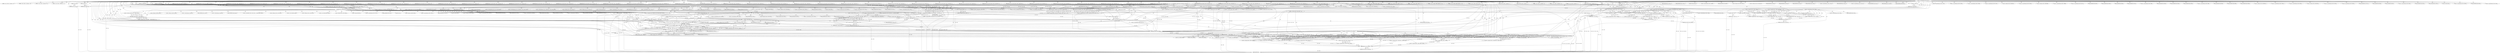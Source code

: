 digraph "FUN1" {  
"8" [label = <(METHOD,FUN1)<SUB>1</SUB>> ]
"765" [label = <(METHOD_RETURN,ANY)<SUB>1</SUB>> ]
"9" [label = <(PARAM,struct VAR1 *VAR2)<SUB>1</SUB>> ]
"10" [label = <(PARAM,struct VAR3 *VAR4)<SUB>1</SUB>> ]
"13" [label = <(&lt;operator&gt;.assignment,VAR5 = VAR4-&gt;VAR6.VAR7)<SUB>3</SUB>> ]
"27" [label = <(&lt;operator&gt;.assignment,*VAR15 = &amp;VAR2-&gt;VAR16)<SUB>8</SUB>> ]
"648" [label = <(&lt;operator&gt;.assignment,VAR8 = FUN10(VAR2, VAR4, VAR8))<SUB>248</SUB>> ]
"763" [label = <(RETURN,return VAR13;,return VAR13;)<SUB>336</SUB>> ]
"764" [label = <(IDENTIFIER,VAR13,return VAR13;)<SUB>336</SUB>> ]
"39" [label = <(IDENTIFIER,VAR18,{
	case VAR18:
		VAR8 = VAR15-&gt;VAR19;
		break;
...)<SUB>11</SUB>> ]
"40" [label = <(&lt;operator&gt;.assignment,VAR8 = VAR15-&gt;VAR19)<SUB>12</SUB>> ]
"47" [label = <(IDENTIFIER,VAR20,{
	case VAR18:
		VAR8 = VAR15-&gt;VAR19;
		break;
...)<SUB>15</SUB>> ]
"49" [label = <(IDENTIFIER,VAR21,{
	case VAR18:
		VAR8 = VAR15-&gt;VAR19;
		break;
...)<SUB>16</SUB>> ]
"51" [label = <(IDENTIFIER,VAR22,{
	case VAR18:
		VAR8 = VAR15-&gt;VAR19;
		break;
...)<SUB>17</SUB>> ]
"52" [label = <(&lt;operator&gt;.assignment,VAR8 = VAR15-&gt;VAR23)<SUB>18</SUB>> ]
"59" [label = <(IDENTIFIER,VAR24,{
	case VAR18:
		VAR8 = VAR15-&gt;VAR19;
		break;
...)<SUB>21</SUB>> ]
"61" [label = <(IDENTIFIER,VAR25,{
	case VAR18:
		VAR8 = VAR15-&gt;VAR19;
		break;
...)<SUB>22</SUB>> ]
"63" [label = <(IDENTIFIER,VAR26,{
	case VAR18:
		VAR8 = VAR15-&gt;VAR19;
		break;
...)<SUB>23</SUB>> ]
"65" [label = <(IDENTIFIER,VAR27,{
	case VAR18:
		VAR8 = VAR15-&gt;VAR19;
		break;
...)<SUB>24</SUB>> ]
"67" [label = <(IDENTIFIER,VAR28,{
	case VAR18:
		VAR8 = VAR15-&gt;VAR19;
		break;
...)<SUB>25</SUB>> ]
"69" [label = <(IDENTIFIER,VAR29,{
	case VAR18:
		VAR8 = VAR15-&gt;VAR19;
		break;
...)<SUB>26</SUB>> ]
"71" [label = <(IDENTIFIER,VAR30,{
	case VAR18:
		VAR8 = VAR15-&gt;VAR19;
		break;
...)<SUB>27</SUB>> ]
"73" [label = <(IDENTIFIER,VAR31,{
	case VAR18:
		VAR8 = VAR15-&gt;VAR19;
		break;
...)<SUB>28</SUB>> ]
"75" [label = <(IDENTIFIER,VAR32,{
	case VAR18:
		VAR8 = VAR15-&gt;VAR19;
		break;
...)<SUB>29</SUB>> ]
"77" [label = <(IDENTIFIER,VAR33,{
	case VAR18:
		VAR8 = VAR15-&gt;VAR19;
		break;
...)<SUB>30</SUB>> ]
"79" [label = <(IDENTIFIER,VAR34,{
	case VAR18:
		VAR8 = VAR15-&gt;VAR19;
		break;
...)<SUB>31</SUB>> ]
"81" [label = <(IDENTIFIER,VAR35,{
	case VAR18:
		VAR8 = VAR15-&gt;VAR19;
		break;
...)<SUB>32</SUB>> ]
"82" [label = <(&lt;operator&gt;.assignment,VAR8 = VAR15-&gt;VAR5)<SUB>33</SUB>> ]
"89" [label = <(IDENTIFIER,VAR36,{
	case VAR18:
		VAR8 = VAR15-&gt;VAR19;
		break;
...)<SUB>36</SUB>> ]
"91" [label = <(IDENTIFIER,VAR37,{
	case VAR18:
		VAR8 = VAR15-&gt;VAR19;
		break;
...)<SUB>37</SUB>> ]
"93" [label = <(IDENTIFIER,VAR38,{
	case VAR18:
		VAR8 = VAR15-&gt;VAR19;
		break;
...)<SUB>38</SUB>> ]
"95" [label = <(IDENTIFIER,VAR39,{
	case VAR18:
		VAR8 = VAR15-&gt;VAR19;
		break;
...)<SUB>39</SUB>> ]
"97" [label = <(IDENTIFIER,VAR40,{
	case VAR18:
		VAR8 = VAR15-&gt;VAR19;
		break;
...)<SUB>40</SUB>> ]
"99" [label = <(IDENTIFIER,VAR41,{
	case VAR18:
		VAR8 = VAR15-&gt;VAR19;
		break;
...)<SUB>41</SUB>> ]
"101" [label = <(IDENTIFIER,VAR42,{
	case VAR18:
		VAR8 = VAR15-&gt;VAR19;
		break;
...)<SUB>42</SUB>> ]
"103" [label = <(IDENTIFIER,VAR43,{
	case VAR18:
		VAR8 = VAR15-&gt;VAR19;
		break;
...)<SUB>43</SUB>> ]
"105" [label = <(IDENTIFIER,VAR44,{
	case VAR18:
		VAR8 = VAR15-&gt;VAR19;
		break;
...)<SUB>44</SUB>> ]
"107" [label = <(IDENTIFIER,VAR45,{
	case VAR18:
		VAR8 = VAR15-&gt;VAR19;
		break;
...)<SUB>45</SUB>> ]
"109" [label = <(IDENTIFIER,VAR46,{
	case VAR18:
		VAR8 = VAR15-&gt;VAR19;
		break;
...)<SUB>46</SUB>> ]
"111" [label = <(IDENTIFIER,VAR47,{
	case VAR18:
		VAR8 = VAR15-&gt;VAR19;
		break;
...)<SUB>47</SUB>> ]
"112" [label = <(&lt;operator&gt;.assignment,VAR8 = VAR15-&gt;VAR7)<SUB>48</SUB>> ]
"119" [label = <(IDENTIFIER,VAR48,{
	case VAR18:
		VAR8 = VAR15-&gt;VAR19;
		break;
...)<SUB>51</SUB>> ]
"121" [label = <(IDENTIFIER,VAR49,{
	case VAR18:
		VAR8 = VAR15-&gt;VAR19;
		break;
...)<SUB>52</SUB>> ]
"123" [label = <(IDENTIFIER,VAR50,{
	case VAR18:
		VAR8 = VAR15-&gt;VAR19;
		break;
...)<SUB>53</SUB>> ]
"124" [label = <(&lt;operator&gt;.assignment,VAR9 = VAR4-&gt;VAR6.VAR51)<SUB>54</SUB>> ]
"131" [label = <(&lt;operator&gt;.assignment,VAR10 = VAR15-&gt;VAR51)<SUB>55</SUB>> ]
"189" [label = <(RETURN,return VAR13;,return VAR13;)<SUB>82</SUB>> ]
"192" [label = <(IDENTIFIER,VAR53,{
	case VAR18:
		VAR8 = VAR15-&gt;VAR19;
		break;
...)<SUB>84</SUB>> ]
"194" [label = <(IDENTIFIER,VAR54,{
	case VAR18:
		VAR8 = VAR15-&gt;VAR19;
		break;
...)<SUB>85</SUB>> ]
"196" [label = <(IDENTIFIER,VAR55,{
	case VAR18:
		VAR8 = VAR15-&gt;VAR19;
		break;
...)<SUB>86</SUB>> ]
"197" [label = <(&lt;operator&gt;.assignment,VAR11 = VAR4-&gt;VAR6.VAR56)<SUB>87</SUB>> ]
"204" [label = <(&lt;operator&gt;.assignment,VAR12 = VAR15-&gt;VAR56)<SUB>88</SUB>> ]
"262" [label = <(RETURN,return VAR13;,return VAR13;)<SUB>114</SUB>> ]
"265" [label = <(IDENTIFIER,VAR57,{
	case VAR18:
		VAR8 = VAR15-&gt;VAR19;
		break;
...)<SUB>116</SUB>> ]
"267" [label = <(IDENTIFIER,VAR58,{
	case VAR18:
		VAR8 = VAR15-&gt;VAR19;
		break;
...)<SUB>117</SUB>> ]
"268" [label = <(&lt;operator&gt;.assignment,VAR5 = 0)<SUB>118</SUB>> ]
"271" [label = <(&lt;operator&gt;.assignment,VAR8 = 0)<SUB>119</SUB>> ]
"276" [label = <(IDENTIFIER,VAR59,{
	case VAR18:
		VAR8 = VAR15-&gt;VAR19;
		break;
...)<SUB>122</SUB>> ]
"278" [label = <(IDENTIFIER,VAR60,{
	case VAR18:
		VAR8 = VAR15-&gt;VAR19;
		break;
...)<SUB>123</SUB>> ]
"279" [label = <(&lt;operator&gt;.assignment,VAR5 = 0)<SUB>124</SUB>> ]
"282" [label = <(&lt;operator&gt;.assignment,VAR8 = FUN3(VAR4-&gt;VAR6.VAR61, VAR15-&gt;VAR61, (VA...)<SUB>125</SUB>> ]
"303" [label = <(IDENTIFIER,VAR65,{
	case VAR18:
		VAR8 = VAR15-&gt;VAR19;
		break;
...)<SUB>128</SUB>> ]
"305" [label = <(IDENTIFIER,VAR66,{
	case VAR18:
		VAR8 = VAR15-&gt;VAR19;
		break;
...)<SUB>129</SUB>> ]
"306" [label = <(&lt;operator&gt;.assignment,VAR5 = 0)<SUB>130</SUB>> ]
"309" [label = <(&lt;operator&gt;.assignment,VAR8 = FUN4(VAR4-&gt;VAR6.VAR61, VAR15-&gt;VAR61, (VA...)<SUB>131</SUB>> ]
"330" [label = <(IDENTIFIER,VAR67,{
	case VAR18:
		VAR8 = VAR15-&gt;VAR19;
		break;
...)<SUB>134</SUB>> ]
"428" [label = <(IDENTIFIER,VAR74,{
	case VAR18:
		VAR8 = VAR15-&gt;VAR19;
		break;
...)<SUB>157</SUB>> ]
"631" [label = <(IDENTIFIER,VAR90,{
	case VAR18:
		VAR8 = VAR15-&gt;VAR19;
		break;
...)<SUB>239</SUB>> ]
"633" [label = <(IDENTIFIER,VAR91,{
	case VAR18:
		VAR8 = VAR15-&gt;VAR19;
		break;
...)<SUB>240</SUB>> ]
"635" [label = <(IDENTIFIER,VAR92,{
	case VAR18:
		VAR8 = VAR15-&gt;VAR19;
		break;
...)<SUB>241</SUB>> ]
"636" [label = <(RETURN,return 1;,return 1;)<SUB>242</SUB>> ]
"639" [label = <(FUN2,FUN2(VAR2, &quot;&quot;, VAR4-&gt;VAR17))<SUB>244</SUB>> ]
"645" [label = <(RETURN,return -1;,return -1;)<SUB>245</SUB>> ]
"650" [label = <(FUN10,FUN10(VAR2, VAR4, VAR8))<SUB>248</SUB>> ]
"660" [label = <(LITERAL,'',{
	case '':
		if ((VAR2-&gt;VAR93 &amp; VAR94) != 0)
	...)<SUB>251</SUB>> ]
"661" [label = <(&lt;operator&gt;.assignment,VAR13 = 1)<SUB>255</SUB>> ]
"666" [label = <(LITERAL,'',{
	case '':
		if ((VAR2-&gt;VAR93 &amp; VAR94) != 0)
	...)<SUB>258</SUB>> ]
"667" [label = <(&lt;operator&gt;.assignment,VAR13 = VAR8 != VAR5)<SUB>259</SUB>> ]
"674" [label = <(LITERAL,'',{
	case '':
		if ((VAR2-&gt;VAR93 &amp; VAR94) != 0)
	...)<SUB>266</SUB>> ]
"675" [label = <(&lt;operator&gt;.assignment,VAR13 = VAR8 == VAR5)<SUB>267</SUB>> ]
"682" [label = <(LITERAL,'',{
	case '':
		if ((VAR2-&gt;VAR93 &amp; VAR94) != 0)
	...)<SUB>274</SUB>> ]
"708" [label = <(LITERAL,'',{
	case '':
		if ((VAR2-&gt;VAR93 &amp; VAR94) != 0)
	...)<SUB>292</SUB>> ]
"734" [label = <(LITERAL,'',{
	case '':
		if ((VAR2-&gt;VAR93 &amp; VAR94) != 0)
	...)<SUB>310</SUB>> ]
"735" [label = <(&lt;operator&gt;.assignment,VAR13 = (VAR8 &amp; VAR5) == VAR5)<SUB>311</SUB>> ]
"744" [label = <(LITERAL,'',{
	case '':
		if ((VAR2-&gt;VAR93 &amp; VAR94) != 0)
	...)<SUB>320</SUB>> ]
"745" [label = <(&lt;operator&gt;.assignment,VAR13 = (VAR8 &amp; VAR5) != VAR5)<SUB>321</SUB>> ]
"754" [label = <(FUN2,FUN2(VAR2, &quot;&quot;,
		    VAR4-&gt;VAR52))<SUB>331</SUB>> ]
"760" [label = <(RETURN,return -1;,return -1;)<SUB>333</SUB>> ]
"190" [label = <(IDENTIFIER,VAR13,return VAR13;)<SUB>82</SUB>> ]
"263" [label = <(IDENTIFIER,VAR13,return VAR13;)<SUB>114</SUB>> ]
"345" [label = <(&lt;operator&gt;.assignment,VAR68 = FUN5(VAR4-&gt;VAR63, sizeof(VAR4-&gt;VAR6.VAR...)<SUB>141</SUB>> ]
"357" [label = <(&lt;operator&gt;.assignment,VAR5 = 0)<SUB>142</SUB>> ]
"360" [label = <(&lt;operator&gt;.assignment,VAR8 = 0)<SUB>143</SUB>> ]
"443" [label = <(&lt;operator&gt;.assignment,VAR5 = 0)<SUB>164</SUB>> ]
"446" [label = <(&lt;operator&gt;.assignment,VAR75 = FUN6(&amp;VAR76, VAR4-&gt;VAR6.VAR61,
		    VA...)<SUB>165</SUB>> ]
"616" [label = <(FUN9,FUN9(&amp;VAR76))<SUB>234</SUB>> ]
"637" [label = <(LITERAL,1,return 1;)<SUB>242</SUB>> ]
"646" [label = <(&lt;operator&gt;.minus,-1)<SUB>245</SUB>> ]
"684" [label = <(&lt;operator&gt;.and,VAR4-&gt;VAR97 &amp; VAR98)<SUB>275</SUB>> ]
"710" [label = <(&lt;operator&gt;.and,VAR4-&gt;VAR97 &amp; VAR98)<SUB>293</SUB>> ]
"761" [label = <(&lt;operator&gt;.minus,-1)<SUB>333</SUB>> ]
"142" [label = <(LITERAL,'',{
		case '':
			VAR13 = 1;
			break;

		case ''...)<SUB>57</SUB>> ]
"143" [label = <(&lt;operator&gt;.assignment,VAR13 = 1)<SUB>58</SUB>> ]
"148" [label = <(LITERAL,'',{
		case '':
			VAR13 = 1;
			break;

		case ''...)<SUB>61</SUB>> ]
"149" [label = <(&lt;operator&gt;.assignment,VAR13 = VAR10 != VAR9)<SUB>62</SUB>> ]
"156" [label = <(LITERAL,'',{
		case '':
			VAR13 = 1;
			break;

		case ''...)<SUB>65</SUB>> ]
"157" [label = <(&lt;operator&gt;.assignment,VAR13 = VAR10 == VAR9)<SUB>66</SUB>> ]
"164" [label = <(LITERAL,'',{
		case '':
			VAR13 = 1;
			break;

		case ''...)<SUB>69</SUB>> ]
"165" [label = <(&lt;operator&gt;.assignment,VAR13 = VAR10 &gt; VAR9)<SUB>70</SUB>> ]
"172" [label = <(LITERAL,'',{
		case '':
			VAR13 = 1;
			break;

		case ''...)<SUB>73</SUB>> ]
"173" [label = <(&lt;operator&gt;.assignment,VAR13 = VAR10 &lt; VAR9)<SUB>74</SUB>> ]
"180" [label = <(FUN2,FUN2(VAR2, &quot;&quot;,
			    VAR4-&gt;VAR52))<SUB>78</SUB>> ]
"186" [label = <(RETURN,return -1;,return -1;)<SUB>80</SUB>> ]
"215" [label = <(LITERAL,'',{
		case '':
			VAR13 = 1;
			break;

		case ''...)<SUB>90</SUB>> ]
"216" [label = <(&lt;operator&gt;.assignment,VAR13 = 1)<SUB>91</SUB>> ]
"221" [label = <(LITERAL,'',{
		case '':
			VAR13 = 1;
			break;

		case ''...)<SUB>94</SUB>> ]
"222" [label = <(&lt;operator&gt;.assignment,VAR13 = VAR12 != VAR11)<SUB>95</SUB>> ]
"229" [label = <(LITERAL,'',{
		case '':
			VAR13 = 1;
			break;

		case ''...)<SUB>98</SUB>> ]
"230" [label = <(&lt;operator&gt;.assignment,VAR13 = VAR12 == VAR11)<SUB>99</SUB>> ]
"237" [label = <(LITERAL,'',{
		case '':
			VAR13 = 1;
			break;

		case ''...)<SUB>102</SUB>> ]
"238" [label = <(&lt;operator&gt;.assignment,VAR13 = VAR12 &gt; VAR11)<SUB>103</SUB>> ]
"245" [label = <(LITERAL,'',{
		case '':
			VAR13 = 1;
			break;

		case ''...)<SUB>106</SUB>> ]
"246" [label = <(&lt;operator&gt;.assignment,VAR13 = VAR12 &lt; VAR11)<SUB>107</SUB>> ]
"253" [label = <(FUN2,FUN2(VAR2, &quot;&quot;, VAR4-&gt;VAR52))<SUB>111</SUB>> ]
"259" [label = <(RETURN,return -1;,return -1;)<SUB>112</SUB>> ]
"284" [label = <(FUN3,FUN3(VAR4-&gt;VAR6.VAR61, VAR15-&gt;VAR61, (VAR62)VAR...)<SUB>125</SUB>> ]
"311" [label = <(FUN4,FUN4(VAR4-&gt;VAR6.VAR61, VAR15-&gt;VAR61, (VAR62)VAR...)<SUB>131</SUB>> ]
"335" [label = <(&lt;operator&gt;.equals,VAR2-&gt;VAR70.VAR61 == NULL)<SUB>138</SUB>> ]
"368" [label = <(&lt;operator&gt;.logicalOr,VAR4-&gt;VAR71 == 0 || VAR69 &lt; VAR4-&gt;VAR71)<SUB>145</SUB>> ]
"379" [label = <(&lt;operator&gt;.postIncrement,VAR69++)<SUB>145</SUB>> ]
"433" [label = <(&lt;operator&gt;.equals,VAR2-&gt;VAR70.VAR61 == NULL)<SUB>161</SUB>> ]
"469" [label = <(IDENTIFIER,VAR75,if (VAR75))<SUB>168</SUB>> ]
"620" [label = <(&lt;operator&gt;.equals,VAR8 == (VAR81)-1)<SUB>235</SUB>> ]
"669" [label = <(&lt;operator&gt;.notEquals,VAR8 != VAR5)<SUB>259</SUB>> ]
"677" [label = <(&lt;operator&gt;.equals,VAR8 == VAR5)<SUB>267</SUB>> ]
"690" [label = <(&lt;operator&gt;.assignment,VAR13 = VAR8 &gt; VAR5)<SUB>276</SUB>> ]
"716" [label = <(&lt;operator&gt;.assignment,VAR13 = VAR8 &lt; VAR5)<SUB>294</SUB>> ]
"737" [label = <(&lt;operator&gt;.equals,(VAR8 &amp; VAR5) == VAR5)<SUB>311</SUB>> ]
"747" [label = <(&lt;operator&gt;.notEquals,(VAR8 &amp; VAR5) != VAR5)<SUB>321</SUB>> ]
"187" [label = <(&lt;operator&gt;.minus,-1)<SUB>80</SUB>> ]
"260" [label = <(&lt;operator&gt;.minus,-1)<SUB>112</SUB>> ]
"293" [label = <(&lt;operator&gt;.cast,(VAR62)VAR4-&gt;VAR63)<SUB>125</SUB>> ]
"320" [label = <(&lt;operator&gt;.cast,(VAR62)VAR4-&gt;VAR63)<SUB>131</SUB>> ]
"343" [label = <(RETURN,return 0;,return 0;)<SUB>139</SUB>> ]
"347" [label = <(FUN5,FUN5(VAR4-&gt;VAR63, sizeof(VAR4-&gt;VAR6.VAR61)))<SUB>141</SUB>> ]
"365" [label = <(&lt;operator&gt;.assignment,VAR69 = 0)<SUB>145</SUB>> ]
"394" [label = <(&lt;operator&gt;.assignment,VAR8 = FUN3(VAR4-&gt;VAR6.VAR61, VAR2-&gt;VAR70.VAR61...)<SUB>149</SUB>> ]
"441" [label = <(RETURN,return 0;,return 0;)<SUB>162</SUB>> ]
"448" [label = <(FUN6,FUN6(&amp;VAR76, VAR4-&gt;VAR6.VAR61,
		    VAR77|VAR7...)<SUB>165</SUB>> ]
"471" [label = <(FUN7,FUN7(&amp;VAR76, VAR75, VAR2))<SUB>169</SUB>> ]
"476" [label = <(&lt;operator&gt;.assignment,VAR8 = (VAR81)-1)<SUB>170</SUB>> ]
"626" [label = <(RETURN,return -1;,return -1;)<SUB>236</SUB>> ]
"697" [label = <(&lt;operator&gt;.assignment,VAR13 = (VAR99) VAR8 &gt; (VAR99) VAR5)<SUB>284</SUB>> ]
"723" [label = <(&lt;operator&gt;.assignment,VAR13 = (VAR99) VAR8 &lt; (VAR99) VAR5)<SUB>302</SUB>> ]
"738" [label = <(&lt;operator&gt;.and,VAR8 &amp; VAR5)<SUB>311</SUB>> ]
"748" [label = <(&lt;operator&gt;.and,VAR8 &amp; VAR5)<SUB>321</SUB>> ]
"151" [label = <(&lt;operator&gt;.notEquals,VAR10 != VAR9)<SUB>62</SUB>> ]
"159" [label = <(&lt;operator&gt;.equals,VAR10 == VAR9)<SUB>66</SUB>> ]
"167" [label = <(&lt;operator&gt;.greaterThan,VAR10 &gt; VAR9)<SUB>70</SUB>> ]
"175" [label = <(&lt;operator&gt;.lessThan,VAR10 &lt; VAR9)<SUB>74</SUB>> ]
"224" [label = <(&lt;operator&gt;.notEquals,VAR12 != VAR11)<SUB>95</SUB>> ]
"232" [label = <(&lt;operator&gt;.equals,VAR12 == VAR11)<SUB>99</SUB>> ]
"240" [label = <(&lt;operator&gt;.greaterThan,VAR12 &gt; VAR11)<SUB>103</SUB>> ]
"248" [label = <(&lt;operator&gt;.lessThan,VAR12 &lt; VAR11)<SUB>107</SUB>> ]
"344" [label = <(LITERAL,0,return 0;)<SUB>139</SUB>> ]
"369" [label = <(&lt;operator&gt;.equals,VAR4-&gt;VAR71 == 0)<SUB>145</SUB>> ]
"374" [label = <(&lt;operator&gt;.lessThan,VAR69 &lt; VAR4-&gt;VAR71)<SUB>145</SUB>> ]
"383" [label = <(&lt;operator&gt;.greaterThan,VAR68 + VAR69 &gt; VAR2-&gt;VAR70.VAR72)<SUB>146</SUB>> ]
"414" [label = <(&lt;operator&gt;.equals,VAR8 == 0)<SUB>150</SUB>> ]
"442" [label = <(LITERAL,0,return 0;)<SUB>162</SUB>> ]
"456" [label = <(&lt;operator&gt;.or,VAR77|VAR78|
		    ((VAR4-&gt;VAR64 &amp; VAR79) ? VAR...)<SUB>166</SUB>> ]
"485" [label = <(&lt;operator&gt;.assignment,VAR5 = VAR2-&gt;VAR70.VAR72 - 1)<SUB>190</SUB>> ]
"495" [label = <(&lt;operator&gt;.assignment,VAR84 = VAR2-&gt;VAR70.VAR61[VAR5])<SUB>192</SUB>> ]
"504" [label = <(&lt;operator&gt;.assignment,((char *)(VAR85)VAR2-&gt;VAR70.VAR61)[VAR5] = '')<SUB>194</SUB>> ]
"517" [label = <(&lt;operator&gt;.assignment,VAR75 = FUN8(&amp;VAR76, (const char *)VAR2-&gt;VAR70....)<SUB>210</SUB>> ]
"532" [label = <(&lt;operator&gt;.assignment,((char *)(VAR85)VAR2-&gt;VAR70.VAR61)[VAR5] = VAR84)<SUB>213</SUB>> ]
"622" [label = <(&lt;operator&gt;.subtraction,(VAR81)-1)<SUB>235</SUB>> ]
"627" [label = <(&lt;operator&gt;.minus,-1)<SUB>236</SUB>> ]
"692" [label = <(&lt;operator&gt;.greaterThan,VAR8 &gt; VAR5)<SUB>276</SUB>> ]
"718" [label = <(&lt;operator&gt;.lessThan,VAR8 &lt; VAR5)<SUB>294</SUB>> ]
"396" [label = <(FUN3,FUN3(VAR4-&gt;VAR6.VAR61, VAR2-&gt;VAR70.VAR61 + VAR6...)<SUB>149</SUB>> ]
"418" [label = <(&lt;operator&gt;.assignmentPlus,VAR2-&gt;VAR70.VAR73 += VAR69)<SUB>151</SUB>> ]
"457" [label = <(&lt;operator&gt;.or,VAR77|VAR78)<SUB>166</SUB>> ]
"460" [label = <(&lt;operator&gt;.conditional,(VAR4-&gt;VAR64 &amp; VAR79) ? VAR80 : 0)<SUB>167</SUB>> ]
"478" [label = <(&lt;operator&gt;.subtraction,(VAR81)-1)<SUB>170</SUB>> ]
"546" [label = <(IDENTIFIER,VAR75,switch(VAR75))<SUB>215</SUB>> ]
"699" [label = <(&lt;operator&gt;.greaterThan,(VAR99) VAR8 &gt; (VAR99) VAR5)<SUB>284</SUB>> ]
"725" [label = <(&lt;operator&gt;.lessThan,(VAR99) VAR8 &lt; (VAR99) VAR5)<SUB>302</SUB>> ]
"384" [label = <(&lt;operator&gt;.addition,VAR68 + VAR69)<SUB>146</SUB>> ]
"402" [label = <(&lt;operator&gt;.addition,VAR2-&gt;VAR70.VAR61 + VAR69)<SUB>149</SUB>> ]
"461" [label = <(&lt;operator&gt;.and,VAR4-&gt;VAR64 &amp; VAR79)<SUB>167</SUB>> ]
"487" [label = <(&lt;operator&gt;.subtraction,VAR2-&gt;VAR70.VAR72 - 1)<SUB>190</SUB>> ]
"519" [label = <(FUN8,FUN8(&amp;VAR76, (const char *)VAR2-&gt;VAR70.VAR61,
 ...)<SUB>210</SUB>> ]
"549" [label = <(LITERAL,0,{
			case 0:
				VAR2-&gt;VAR70.VAR61 += (int)VAR8...)<SUB>216</SUB>> ]
"550" [label = <(&lt;operator&gt;.assignmentPlus,VAR2-&gt;VAR70.VAR61 += (int)VAR82[0].VAR86)<SUB>217</SUB>> ]
"563" [label = <(&lt;operator&gt;.assignmentPlus,VAR2-&gt;VAR70.VAR73 += (VAR62)VAR82[0].VAR86)<SUB>218</SUB>> ]
"576" [label = <(&lt;operator&gt;.assignment,VAR2-&gt;VAR70.VAR88 =
				    (VAR62)(VAR82[0].VA...)<SUB>219</SUB>> ]
"594" [label = <(&lt;operator&gt;.assignment,VAR8 = 0)<SUB>221</SUB>> ]
"599" [label = <(IDENTIFIER,VAR89,{
			case 0:
				VAR2-&gt;VAR70.VAR61 += (int)VAR8...)<SUB>224</SUB>> ]
"600" [label = <(&lt;operator&gt;.assignment,VAR8 = 1)<SUB>225</SUB>> ]
"605" [label = <(FUN7,FUN7(&amp;VAR76, VAR75, VAR2))<SUB>229</SUB>> ]
"610" [label = <(&lt;operator&gt;.assignment,VAR8 = (VAR81)-1)<SUB>230</SUB>> ]
"700" [label = <(&lt;operator&gt;.cast,(VAR99) VAR8)<SUB>284</SUB>> ]
"703" [label = <(&lt;operator&gt;.cast,(VAR99) VAR5)<SUB>284</SUB>> ]
"726" [label = <(&lt;operator&gt;.cast,(VAR99) VAR8)<SUB>302</SUB>> ]
"729" [label = <(&lt;operator&gt;.cast,(VAR99) VAR5)<SUB>302</SUB>> ]
"506" [label = <(&lt;operator&gt;.cast,(char *)(VAR85)VAR2-&gt;VAR70.VAR61)<SUB>194</SUB>> ]
"522" [label = <(&lt;operator&gt;.cast,(const char *)VAR2-&gt;VAR70.VAR61)<SUB>210</SUB>> ]
"534" [label = <(&lt;operator&gt;.cast,(char *)(VAR85)VAR2-&gt;VAR70.VAR61)<SUB>213</SUB>> ]
"508" [label = <(&lt;operator&gt;.cast,(VAR85)VAR2-&gt;VAR70.VAR61)<SUB>194</SUB>> ]
"536" [label = <(&lt;operator&gt;.cast,(VAR85)VAR2-&gt;VAR70.VAR61)<SUB>213</SUB>> ]
"582" [label = <(VAR62,(VAR62)(VAR82[0].VAR87 - VAR82[0].VAR86))<SUB>220</SUB>> ]
"612" [label = <(&lt;operator&gt;.subtraction,(VAR81)-1)<SUB>230</SUB>> ]
"583" [label = <(&lt;operator&gt;.subtraction,VAR82[0].VAR87 - VAR82[0].VAR86)<SUB>220</SUB>> ]
"34" [label = <(&lt;operator&gt;.indirectFieldAccess,VAR4-&gt;VAR17)<SUB>10</SUB>> ]
"655" [label = <(&lt;operator&gt;.indirectFieldAccess,VAR4-&gt;VAR52)<SUB>250</SUB>> ]
"657" [label = <(FIELD_IDENTIFIER,VAR52,VAR52)<SUB>250</SUB>> ]
"42" [label = <(&lt;operator&gt;.indirectFieldAccess,VAR15-&gt;VAR19)<SUB>12</SUB>> ]
"54" [label = <(&lt;operator&gt;.indirectFieldAccess,VAR15-&gt;VAR23)<SUB>18</SUB>> ]
"84" [label = <(&lt;operator&gt;.indirectFieldAccess,VAR15-&gt;VAR5)<SUB>33</SUB>> ]
"114" [label = <(&lt;operator&gt;.indirectFieldAccess,VAR15-&gt;VAR7)<SUB>48</SUB>> ]
"126" [label = <(&lt;operator&gt;.fieldAccess,VAR4-&gt;VAR6.VAR51)<SUB>54</SUB>> ]
"133" [label = <(&lt;operator&gt;.indirectFieldAccess,VAR15-&gt;VAR51)<SUB>55</SUB>> ]
"137" [label = <(&lt;operator&gt;.indirectFieldAccess,VAR4-&gt;VAR52)<SUB>56</SUB>> ]
"199" [label = <(&lt;operator&gt;.fieldAccess,VAR4-&gt;VAR6.VAR56)<SUB>87</SUB>> ]
"206" [label = <(&lt;operator&gt;.indirectFieldAccess,VAR15-&gt;VAR56)<SUB>88</SUB>> ]
"210" [label = <(&lt;operator&gt;.indirectFieldAccess,VAR4-&gt;VAR52)<SUB>89</SUB>> ]
"642" [label = <(&lt;operator&gt;.indirectFieldAccess,VAR4-&gt;VAR17)<SUB>244</SUB>> ]
"757" [label = <(&lt;operator&gt;.indirectFieldAccess,VAR4-&gt;VAR52)<SUB>332</SUB>> ]
"44" [label = <(FIELD_IDENTIFIER,VAR19,VAR19)<SUB>12</SUB>> ]
"56" [label = <(FIELD_IDENTIFIER,VAR23,VAR23)<SUB>18</SUB>> ]
"86" [label = <(FIELD_IDENTIFIER,VAR5,VAR5)<SUB>33</SUB>> ]
"116" [label = <(FIELD_IDENTIFIER,VAR7,VAR7)<SUB>48</SUB>> ]
"127" [label = <(&lt;operator&gt;.indirectFieldAccess,VAR4-&gt;VAR6)<SUB>54</SUB>> ]
"130" [label = <(FIELD_IDENTIFIER,VAR51,VAR51)<SUB>54</SUB>> ]
"135" [label = <(FIELD_IDENTIFIER,VAR51,VAR51)<SUB>55</SUB>> ]
"139" [label = <(FIELD_IDENTIFIER,VAR52,VAR52)<SUB>56</SUB>> ]
"200" [label = <(&lt;operator&gt;.indirectFieldAccess,VAR4-&gt;VAR6)<SUB>87</SUB>> ]
"203" [label = <(FIELD_IDENTIFIER,VAR56,VAR56)<SUB>87</SUB>> ]
"208" [label = <(FIELD_IDENTIFIER,VAR56,VAR56)<SUB>88</SUB>> ]
"212" [label = <(FIELD_IDENTIFIER,VAR52,VAR52)<SUB>89</SUB>> ]
"285" [label = <(&lt;operator&gt;.fieldAccess,VAR4-&gt;VAR6.VAR61)<SUB>125</SUB>> ]
"290" [label = <(&lt;operator&gt;.indirectFieldAccess,VAR15-&gt;VAR61)<SUB>125</SUB>> ]
"298" [label = <(&lt;operator&gt;.indirectFieldAccess,VAR4-&gt;VAR64)<SUB>125</SUB>> ]
"312" [label = <(&lt;operator&gt;.fieldAccess,VAR4-&gt;VAR6.VAR61)<SUB>131</SUB>> ]
"317" [label = <(&lt;operator&gt;.indirectFieldAccess,VAR15-&gt;VAR61)<SUB>131</SUB>> ]
"325" [label = <(&lt;operator&gt;.indirectFieldAccess,VAR4-&gt;VAR64)<SUB>131</SUB>> ]
"617" [label = <(&lt;operator&gt;.addressOf,&amp;VAR76)<SUB>234</SUB>> ]
"644" [label = <(FIELD_IDENTIFIER,VAR17,VAR17)<SUB>244</SUB>> ]
"685" [label = <(&lt;operator&gt;.indirectFieldAccess,VAR4-&gt;VAR97)<SUB>275</SUB>> ]
"711" [label = <(&lt;operator&gt;.indirectFieldAccess,VAR4-&gt;VAR97)<SUB>293</SUB>> ]
"759" [label = <(FIELD_IDENTIFIER,VAR52,VAR52)<SUB>332</SUB>> ]
"129" [label = <(FIELD_IDENTIFIER,VAR6,VAR6)<SUB>54</SUB>> ]
"183" [label = <(&lt;operator&gt;.indirectFieldAccess,VAR4-&gt;VAR52)<SUB>79</SUB>> ]
"202" [label = <(FIELD_IDENTIFIER,VAR6,VAR6)<SUB>87</SUB>> ]
"256" [label = <(&lt;operator&gt;.indirectFieldAccess,VAR4-&gt;VAR52)<SUB>111</SUB>> ]
"286" [label = <(&lt;operator&gt;.indirectFieldAccess,VAR4-&gt;VAR6)<SUB>125</SUB>> ]
"289" [label = <(FIELD_IDENTIFIER,VAR61,VAR61)<SUB>125</SUB>> ]
"292" [label = <(FIELD_IDENTIFIER,VAR61,VAR61)<SUB>125</SUB>> ]
"294" [label = <(UNKNOWN,VAR62,VAR62)<SUB>125</SUB>> ]
"295" [label = <(&lt;operator&gt;.indirectFieldAccess,VAR4-&gt;VAR63)<SUB>125</SUB>> ]
"300" [label = <(FIELD_IDENTIFIER,VAR64,VAR64)<SUB>125</SUB>> ]
"313" [label = <(&lt;operator&gt;.indirectFieldAccess,VAR4-&gt;VAR6)<SUB>131</SUB>> ]
"316" [label = <(FIELD_IDENTIFIER,VAR61,VAR61)<SUB>131</SUB>> ]
"319" [label = <(FIELD_IDENTIFIER,VAR61,VAR61)<SUB>131</SUB>> ]
"321" [label = <(UNKNOWN,VAR62,VAR62)<SUB>131</SUB>> ]
"322" [label = <(&lt;operator&gt;.indirectFieldAccess,VAR4-&gt;VAR63)<SUB>131</SUB>> ]
"327" [label = <(FIELD_IDENTIFIER,VAR64,VAR64)<SUB>131</SUB>> ]
"336" [label = <(&lt;operator&gt;.fieldAccess,VAR2-&gt;VAR70.VAR61)<SUB>138</SUB>> ]
"348" [label = <(&lt;operator&gt;.indirectFieldAccess,VAR4-&gt;VAR63)<SUB>141</SUB>> ]
"351" [label = <(&lt;operator&gt;.sizeOf,sizeof(VAR4-&gt;VAR6.VAR61))<SUB>141</SUB>> ]
"434" [label = <(&lt;operator&gt;.fieldAccess,VAR2-&gt;VAR70.VAR61)<SUB>161</SUB>> ]
"449" [label = <(&lt;operator&gt;.addressOf,&amp;VAR76)<SUB>165</SUB>> ]
"451" [label = <(&lt;operator&gt;.fieldAccess,VAR4-&gt;VAR6.VAR61)<SUB>165</SUB>> ]
"687" [label = <(FIELD_IDENTIFIER,VAR97,VAR97)<SUB>275</SUB>> ]
"713" [label = <(FIELD_IDENTIFIER,VAR97,VAR97)<SUB>293</SUB>> ]
"185" [label = <(FIELD_IDENTIFIER,VAR52,VAR52)<SUB>79</SUB>> ]
"258" [label = <(FIELD_IDENTIFIER,VAR52,VAR52)<SUB>111</SUB>> ]
"288" [label = <(FIELD_IDENTIFIER,VAR6,VAR6)<SUB>125</SUB>> ]
"297" [label = <(FIELD_IDENTIFIER,VAR63,VAR63)<SUB>125</SUB>> ]
"315" [label = <(FIELD_IDENTIFIER,VAR6,VAR6)<SUB>131</SUB>> ]
"324" [label = <(FIELD_IDENTIFIER,VAR63,VAR63)<SUB>131</SUB>> ]
"337" [label = <(&lt;operator&gt;.indirectFieldAccess,VAR2-&gt;VAR70)<SUB>138</SUB>> ]
"340" [label = <(FIELD_IDENTIFIER,VAR61,VAR61)<SUB>138</SUB>> ]
"350" [label = <(FIELD_IDENTIFIER,VAR63,VAR63)<SUB>141</SUB>> ]
"352" [label = <(&lt;operator&gt;.fieldAccess,VAR4-&gt;VAR6.VAR61)<SUB>141</SUB>> ]
"370" [label = <(&lt;operator&gt;.indirectFieldAccess,VAR4-&gt;VAR71)<SUB>145</SUB>> ]
"376" [label = <(&lt;operator&gt;.indirectFieldAccess,VAR4-&gt;VAR71)<SUB>145</SUB>> ]
"435" [label = <(&lt;operator&gt;.indirectFieldAccess,VAR2-&gt;VAR70)<SUB>161</SUB>> ]
"438" [label = <(FIELD_IDENTIFIER,VAR61,VAR61)<SUB>161</SUB>> ]
"452" [label = <(&lt;operator&gt;.indirectFieldAccess,VAR4-&gt;VAR6)<SUB>165</SUB>> ]
"455" [label = <(FIELD_IDENTIFIER,VAR61,VAR61)<SUB>165</SUB>> ]
"472" [label = <(&lt;operator&gt;.addressOf,&amp;VAR76)<SUB>169</SUB>> ]
"339" [label = <(FIELD_IDENTIFIER,VAR70,VAR70)<SUB>138</SUB>> ]
"353" [label = <(&lt;operator&gt;.indirectFieldAccess,VAR4-&gt;VAR6)<SUB>141</SUB>> ]
"356" [label = <(FIELD_IDENTIFIER,VAR61,VAR61)<SUB>141</SUB>> ]
"372" [label = <(FIELD_IDENTIFIER,VAR71,VAR71)<SUB>145</SUB>> ]
"378" [label = <(FIELD_IDENTIFIER,VAR71,VAR71)<SUB>145</SUB>> ]
"387" [label = <(&lt;operator&gt;.fieldAccess,VAR2-&gt;VAR70.VAR72)<SUB>146</SUB>> ]
"397" [label = <(&lt;operator&gt;.fieldAccess,VAR4-&gt;VAR6.VAR61)<SUB>149</SUB>> ]
"410" [label = <(&lt;operator&gt;.indirectFieldAccess,VAR4-&gt;VAR64)<SUB>149</SUB>> ]
"437" [label = <(FIELD_IDENTIFIER,VAR70,VAR70)<SUB>161</SUB>> ]
"454" [label = <(FIELD_IDENTIFIER,VAR6,VAR6)<SUB>165</SUB>> ]
"497" [label = <(&lt;operator&gt;.indirectIndexAccess,VAR2-&gt;VAR70.VAR61[VAR5])<SUB>192</SUB>> ]
"505" [label = <(&lt;operator&gt;.indirectIndexAccess,((char *)(VAR85)VAR2-&gt;VAR70.VAR61)[VAR5])<SUB>194</SUB>> ]
"533" [label = <(&lt;operator&gt;.indirectIndexAccess,((char *)(VAR85)VAR2-&gt;VAR70.VAR61)[VAR5])<SUB>213</SUB>> ]
"355" [label = <(FIELD_IDENTIFIER,VAR6,VAR6)<SUB>141</SUB>> ]
"388" [label = <(&lt;operator&gt;.indirectFieldAccess,VAR2-&gt;VAR70)<SUB>146</SUB>> ]
"391" [label = <(FIELD_IDENTIFIER,VAR72,VAR72)<SUB>146</SUB>> ]
"398" [label = <(&lt;operator&gt;.indirectFieldAccess,VAR4-&gt;VAR6)<SUB>149</SUB>> ]
"401" [label = <(FIELD_IDENTIFIER,VAR61,VAR61)<SUB>149</SUB>> ]
"403" [label = <(&lt;operator&gt;.fieldAccess,VAR2-&gt;VAR70.VAR61)<SUB>149</SUB>> ]
"412" [label = <(FIELD_IDENTIFIER,VAR64,VAR64)<SUB>149</SUB>> ]
"419" [label = <(&lt;operator&gt;.fieldAccess,VAR2-&gt;VAR70.VAR73)<SUB>151</SUB>> ]
"462" [label = <(&lt;operator&gt;.indirectFieldAccess,VAR4-&gt;VAR64)<SUB>167</SUB>> ]
"488" [label = <(&lt;operator&gt;.fieldAccess,VAR2-&gt;VAR70.VAR72)<SUB>190</SUB>> ]
"498" [label = <(&lt;operator&gt;.fieldAccess,VAR2-&gt;VAR70.VAR61)<SUB>192</SUB>> ]
"520" [label = <(&lt;operator&gt;.addressOf,&amp;VAR76)<SUB>210</SUB>> ]
"701" [label = <(UNKNOWN,VAR99,VAR99)<SUB>284</SUB>> ]
"704" [label = <(UNKNOWN,VAR99,VAR99)<SUB>284</SUB>> ]
"727" [label = <(UNKNOWN,VAR99,VAR99)<SUB>302</SUB>> ]
"730" [label = <(UNKNOWN,VAR99,VAR99)<SUB>302</SUB>> ]
"390" [label = <(FIELD_IDENTIFIER,VAR70,VAR70)<SUB>146</SUB>> ]
"400" [label = <(FIELD_IDENTIFIER,VAR6,VAR6)<SUB>149</SUB>> ]
"404" [label = <(&lt;operator&gt;.indirectFieldAccess,VAR2-&gt;VAR70)<SUB>149</SUB>> ]
"407" [label = <(FIELD_IDENTIFIER,VAR61,VAR61)<SUB>149</SUB>> ]
"420" [label = <(&lt;operator&gt;.indirectFieldAccess,VAR2-&gt;VAR70)<SUB>151</SUB>> ]
"423" [label = <(FIELD_IDENTIFIER,VAR73,VAR73)<SUB>151</SUB>> ]
"464" [label = <(FIELD_IDENTIFIER,VAR64,VAR64)<SUB>167</SUB>> ]
"489" [label = <(&lt;operator&gt;.indirectFieldAccess,VAR2-&gt;VAR70)<SUB>190</SUB>> ]
"492" [label = <(FIELD_IDENTIFIER,VAR72,VAR72)<SUB>190</SUB>> ]
"499" [label = <(&lt;operator&gt;.indirectFieldAccess,VAR2-&gt;VAR70)<SUB>192</SUB>> ]
"502" [label = <(FIELD_IDENTIFIER,VAR61,VAR61)<SUB>192</SUB>> ]
"507" [label = <(UNKNOWN,char *,char *)<SUB>194</SUB>> ]
"523" [label = <(UNKNOWN,const char *,const char *)<SUB>210</SUB>> ]
"524" [label = <(&lt;operator&gt;.fieldAccess,VAR2-&gt;VAR70.VAR61)<SUB>210</SUB>> ]
"535" [label = <(UNKNOWN,char *,char *)<SUB>213</SUB>> ]
"551" [label = <(&lt;operator&gt;.fieldAccess,VAR2-&gt;VAR70.VAR61)<SUB>217</SUB>> ]
"556" [label = <(&lt;operator&gt;.cast,(int)VAR82[0].VAR86)<SUB>217</SUB>> ]
"564" [label = <(&lt;operator&gt;.fieldAccess,VAR2-&gt;VAR70.VAR73)<SUB>218</SUB>> ]
"569" [label = <(&lt;operator&gt;.cast,(VAR62)VAR82[0].VAR86)<SUB>218</SUB>> ]
"577" [label = <(&lt;operator&gt;.fieldAccess,VAR2-&gt;VAR70.VAR88)<SUB>219</SUB>> ]
"606" [label = <(&lt;operator&gt;.addressOf,&amp;VAR76)<SUB>229</SUB>> ]
"406" [label = <(FIELD_IDENTIFIER,VAR70,VAR70)<SUB>149</SUB>> ]
"422" [label = <(FIELD_IDENTIFIER,VAR70,VAR70)<SUB>151</SUB>> ]
"491" [label = <(FIELD_IDENTIFIER,VAR70,VAR70)<SUB>190</SUB>> ]
"501" [label = <(FIELD_IDENTIFIER,VAR70,VAR70)<SUB>192</SUB>> ]
"509" [label = <(UNKNOWN,VAR85,VAR85)<SUB>194</SUB>> ]
"510" [label = <(&lt;operator&gt;.fieldAccess,VAR2-&gt;VAR70.VAR61)<SUB>194</SUB>> ]
"525" [label = <(&lt;operator&gt;.indirectFieldAccess,VAR2-&gt;VAR70)<SUB>210</SUB>> ]
"528" [label = <(FIELD_IDENTIFIER,VAR61,VAR61)<SUB>210</SUB>> ]
"537" [label = <(UNKNOWN,VAR85,VAR85)<SUB>213</SUB>> ]
"538" [label = <(&lt;operator&gt;.fieldAccess,VAR2-&gt;VAR70.VAR61)<SUB>213</SUB>> ]
"552" [label = <(&lt;operator&gt;.indirectFieldAccess,VAR2-&gt;VAR70)<SUB>217</SUB>> ]
"555" [label = <(FIELD_IDENTIFIER,VAR61,VAR61)<SUB>217</SUB>> ]
"557" [label = <(UNKNOWN,int,int)<SUB>217</SUB>> ]
"558" [label = <(&lt;operator&gt;.fieldAccess,VAR82[0].VAR86)<SUB>217</SUB>> ]
"565" [label = <(&lt;operator&gt;.indirectFieldAccess,VAR2-&gt;VAR70)<SUB>218</SUB>> ]
"568" [label = <(FIELD_IDENTIFIER,VAR73,VAR73)<SUB>218</SUB>> ]
"570" [label = <(UNKNOWN,VAR62,VAR62)<SUB>218</SUB>> ]
"571" [label = <(&lt;operator&gt;.fieldAccess,VAR82[0].VAR86)<SUB>218</SUB>> ]
"578" [label = <(&lt;operator&gt;.indirectFieldAccess,VAR2-&gt;VAR70)<SUB>219</SUB>> ]
"581" [label = <(FIELD_IDENTIFIER,VAR88,VAR88)<SUB>219</SUB>> ]
"511" [label = <(&lt;operator&gt;.indirectFieldAccess,VAR2-&gt;VAR70)<SUB>194</SUB>> ]
"514" [label = <(FIELD_IDENTIFIER,VAR61,VAR61)<SUB>194</SUB>> ]
"527" [label = <(FIELD_IDENTIFIER,VAR70,VAR70)<SUB>210</SUB>> ]
"539" [label = <(&lt;operator&gt;.indirectFieldAccess,VAR2-&gt;VAR70)<SUB>213</SUB>> ]
"542" [label = <(FIELD_IDENTIFIER,VAR61,VAR61)<SUB>213</SUB>> ]
"554" [label = <(FIELD_IDENTIFIER,VAR70,VAR70)<SUB>217</SUB>> ]
"559" [label = <(&lt;operator&gt;.indirectIndexAccess,VAR82[0])<SUB>217</SUB>> ]
"562" [label = <(FIELD_IDENTIFIER,VAR86,VAR86)<SUB>217</SUB>> ]
"567" [label = <(FIELD_IDENTIFIER,VAR70,VAR70)<SUB>218</SUB>> ]
"572" [label = <(&lt;operator&gt;.indirectIndexAccess,VAR82[0])<SUB>218</SUB>> ]
"575" [label = <(FIELD_IDENTIFIER,VAR86,VAR86)<SUB>218</SUB>> ]
"580" [label = <(FIELD_IDENTIFIER,VAR70,VAR70)<SUB>219</SUB>> ]
"584" [label = <(&lt;operator&gt;.fieldAccess,VAR82[0].VAR87)<SUB>220</SUB>> ]
"589" [label = <(&lt;operator&gt;.fieldAccess,VAR82[0].VAR86)<SUB>220</SUB>> ]
"513" [label = <(FIELD_IDENTIFIER,VAR70,VAR70)<SUB>194</SUB>> ]
"541" [label = <(FIELD_IDENTIFIER,VAR70,VAR70)<SUB>213</SUB>> ]
"585" [label = <(&lt;operator&gt;.indirectIndexAccess,VAR82[0])<SUB>220</SUB>> ]
"588" [label = <(FIELD_IDENTIFIER,VAR87,VAR87)<SUB>220</SUB>> ]
"590" [label = <(&lt;operator&gt;.indirectIndexAccess,VAR82[0])<SUB>220</SUB>> ]
"593" [label = <(FIELD_IDENTIFIER,VAR86,VAR86)<SUB>220</SUB>> ]
  "763" -> "765"  [ label = "DDG: &lt;RET&gt;"] 
  "186" -> "765"  [ label = "DDG: &lt;RET&gt;"] 
  "636" -> "765"  [ label = "DDG: &lt;RET&gt;"] 
  "626" -> "765"  [ label = "DDG: &lt;RET&gt;"] 
  "189" -> "765"  [ label = "DDG: &lt;RET&gt;"] 
  "441" -> "765"  [ label = "DDG: &lt;RET&gt;"] 
  "262" -> "765"  [ label = "DDG: &lt;RET&gt;"] 
  "343" -> "765"  [ label = "DDG: &lt;RET&gt;"] 
  "259" -> "765"  [ label = "DDG: &lt;RET&gt;"] 
  "645" -> "765"  [ label = "DDG: &lt;RET&gt;"] 
  "760" -> "765"  [ label = "DDG: &lt;RET&gt;"] 
  "10" -> "765"  [ label = "DDG: VAR4"] 
  "13" -> "765"  [ label = "DDG: VAR5"] 
  "13" -> "765"  [ label = "DDG: VAR4-&gt;VAR6.VAR7"] 
  "13" -> "765"  [ label = "DDG: VAR5 = VAR4-&gt;VAR6.VAR7"] 
  "27" -> "765"  [ label = "DDG: VAR15"] 
  "27" -> "765"  [ label = "DDG: &amp;VAR2-&gt;VAR16"] 
  "27" -> "765"  [ label = "DDG: *VAR15 = &amp;VAR2-&gt;VAR16"] 
  "124" -> "765"  [ label = "DDG: VAR9"] 
  "124" -> "765"  [ label = "DDG: VAR4-&gt;VAR6.VAR51"] 
  "124" -> "765"  [ label = "DDG: VAR9 = VAR4-&gt;VAR6.VAR51"] 
  "131" -> "765"  [ label = "DDG: VAR10"] 
  "131" -> "765"  [ label = "DDG: VAR15-&gt;VAR51"] 
  "131" -> "765"  [ label = "DDG: VAR10 = VAR15-&gt;VAR51"] 
  "180" -> "765"  [ label = "DDG: VAR2"] 
  "180" -> "765"  [ label = "DDG: VAR4-&gt;VAR52"] 
  "180" -> "765"  [ label = "DDG: FUN2(VAR2, &quot;&quot;,
			    VAR4-&gt;VAR52)"] 
  "187" -> "765"  [ label = "DDG: -1"] 
  "519" -> "765"  [ label = "DDG: VAR83"] 
  "460" -> "765"  [ label = "DDG: VAR80"] 
  "457" -> "765"  [ label = "DDG: VAR77"] 
  "461" -> "765"  [ label = "DDG: VAR79"] 
  "8" -> "9"  [ label = "DDG: "] 
  "8" -> "10"  [ label = "DDG: "] 
  "9" -> "27"  [ label = "DDG: VAR2"] 
  "650" -> "648"  [ label = "DDG: VAR2"] 
  "650" -> "648"  [ label = "DDG: VAR4"] 
  "650" -> "648"  [ label = "DDG: VAR8"] 
  "764" -> "763"  [ label = "DDG: VAR13"] 
  "745" -> "764"  [ label = "DDG: VAR13"] 
  "716" -> "764"  [ label = "DDG: VAR13"] 
  "735" -> "764"  [ label = "DDG: VAR13"] 
  "690" -> "764"  [ label = "DDG: VAR13"] 
  "697" -> "764"  [ label = "DDG: VAR13"] 
  "661" -> "764"  [ label = "DDG: VAR13"] 
  "667" -> "764"  [ label = "DDG: VAR13"] 
  "723" -> "764"  [ label = "DDG: VAR13"] 
  "675" -> "764"  [ label = "DDG: VAR13"] 
  "8" -> "764"  [ label = "DDG: "] 
  "8" -> "39"  [ label = "DDG: "] 
  "27" -> "40"  [ label = "DDG: VAR15"] 
  "8" -> "47"  [ label = "DDG: "] 
  "8" -> "49"  [ label = "DDG: "] 
  "8" -> "51"  [ label = "DDG: "] 
  "27" -> "52"  [ label = "DDG: VAR15"] 
  "8" -> "59"  [ label = "DDG: "] 
  "8" -> "61"  [ label = "DDG: "] 
  "8" -> "63"  [ label = "DDG: "] 
  "8" -> "65"  [ label = "DDG: "] 
  "8" -> "67"  [ label = "DDG: "] 
  "8" -> "69"  [ label = "DDG: "] 
  "8" -> "71"  [ label = "DDG: "] 
  "8" -> "73"  [ label = "DDG: "] 
  "8" -> "75"  [ label = "DDG: "] 
  "8" -> "77"  [ label = "DDG: "] 
  "8" -> "79"  [ label = "DDG: "] 
  "8" -> "81"  [ label = "DDG: "] 
  "27" -> "82"  [ label = "DDG: VAR15"] 
  "8" -> "89"  [ label = "DDG: "] 
  "8" -> "91"  [ label = "DDG: "] 
  "8" -> "93"  [ label = "DDG: "] 
  "8" -> "95"  [ label = "DDG: "] 
  "8" -> "97"  [ label = "DDG: "] 
  "8" -> "99"  [ label = "DDG: "] 
  "8" -> "101"  [ label = "DDG: "] 
  "8" -> "103"  [ label = "DDG: "] 
  "8" -> "105"  [ label = "DDG: "] 
  "8" -> "107"  [ label = "DDG: "] 
  "8" -> "109"  [ label = "DDG: "] 
  "8" -> "111"  [ label = "DDG: "] 
  "27" -> "112"  [ label = "DDG: VAR15"] 
  "8" -> "119"  [ label = "DDG: "] 
  "8" -> "121"  [ label = "DDG: "] 
  "8" -> "123"  [ label = "DDG: "] 
  "27" -> "131"  [ label = "DDG: VAR15"] 
  "190" -> "189"  [ label = "DDG: VAR13"] 
  "8" -> "192"  [ label = "DDG: "] 
  "8" -> "194"  [ label = "DDG: "] 
  "8" -> "196"  [ label = "DDG: "] 
  "27" -> "204"  [ label = "DDG: VAR15"] 
  "263" -> "262"  [ label = "DDG: VAR13"] 
  "8" -> "265"  [ label = "DDG: "] 
  "8" -> "267"  [ label = "DDG: "] 
  "8" -> "268"  [ label = "DDG: "] 
  "8" -> "271"  [ label = "DDG: "] 
  "8" -> "276"  [ label = "DDG: "] 
  "8" -> "278"  [ label = "DDG: "] 
  "8" -> "279"  [ label = "DDG: "] 
  "284" -> "282"  [ label = "DDG: VAR4-&gt;VAR6.VAR61"] 
  "284" -> "282"  [ label = "DDG: VAR15-&gt;VAR61"] 
  "284" -> "282"  [ label = "DDG: (VAR62)VAR4-&gt;VAR63"] 
  "284" -> "282"  [ label = "DDG: VAR4-&gt;VAR64"] 
  "8" -> "303"  [ label = "DDG: "] 
  "8" -> "305"  [ label = "DDG: "] 
  "8" -> "306"  [ label = "DDG: "] 
  "311" -> "309"  [ label = "DDG: VAR4-&gt;VAR6.VAR61"] 
  "311" -> "309"  [ label = "DDG: VAR15-&gt;VAR61"] 
  "311" -> "309"  [ label = "DDG: (VAR62)VAR4-&gt;VAR63"] 
  "311" -> "309"  [ label = "DDG: VAR4-&gt;VAR64"] 
  "8" -> "330"  [ label = "DDG: "] 
  "8" -> "428"  [ label = "DDG: "] 
  "8" -> "631"  [ label = "DDG: "] 
  "8" -> "633"  [ label = "DDG: "] 
  "8" -> "635"  [ label = "DDG: "] 
  "637" -> "636"  [ label = "DDG: 1"] 
  "8" -> "636"  [ label = "DDG: "] 
  "646" -> "645"  [ label = "DDG: -1"] 
  "9" -> "650"  [ label = "DDG: VAR2"] 
  "605" -> "650"  [ label = "DDG: VAR2"] 
  "471" -> "650"  [ label = "DDG: VAR2"] 
  "8" -> "650"  [ label = "DDG: "] 
  "10" -> "650"  [ label = "DDG: VAR4"] 
  "461" -> "650"  [ label = "DDG: VAR4-&gt;VAR64"] 
  "347" -> "650"  [ label = "DDG: VAR4-&gt;VAR63"] 
  "369" -> "650"  [ label = "DDG: VAR4-&gt;VAR71"] 
  "374" -> "650"  [ label = "DDG: VAR4-&gt;VAR71"] 
  "396" -> "650"  [ label = "DDG: VAR4-&gt;VAR64"] 
  "311" -> "650"  [ label = "DDG: VAR4-&gt;VAR64"] 
  "284" -> "650"  [ label = "DDG: VAR4-&gt;VAR64"] 
  "620" -> "650"  [ label = "DDG: VAR8"] 
  "360" -> "650"  [ label = "DDG: VAR8"] 
  "414" -> "650"  [ label = "DDG: VAR8"] 
  "309" -> "650"  [ label = "DDG: VAR8"] 
  "282" -> "650"  [ label = "DDG: VAR8"] 
  "271" -> "650"  [ label = "DDG: VAR8"] 
  "112" -> "650"  [ label = "DDG: VAR8"] 
  "82" -> "650"  [ label = "DDG: VAR8"] 
  "52" -> "650"  [ label = "DDG: VAR8"] 
  "40" -> "650"  [ label = "DDG: VAR8"] 
  "8" -> "660"  [ label = "DDG: "] 
  "8" -> "661"  [ label = "DDG: "] 
  "8" -> "666"  [ label = "DDG: "] 
  "669" -> "667"  [ label = "DDG: VAR8"] 
  "669" -> "667"  [ label = "DDG: VAR5"] 
  "8" -> "674"  [ label = "DDG: "] 
  "677" -> "675"  [ label = "DDG: VAR8"] 
  "677" -> "675"  [ label = "DDG: VAR5"] 
  "8" -> "682"  [ label = "DDG: "] 
  "8" -> "708"  [ label = "DDG: "] 
  "8" -> "734"  [ label = "DDG: "] 
  "737" -> "735"  [ label = "DDG: VAR8 &amp; VAR5"] 
  "737" -> "735"  [ label = "DDG: VAR5"] 
  "8" -> "744"  [ label = "DDG: "] 
  "747" -> "745"  [ label = "DDG: VAR8 &amp; VAR5"] 
  "747" -> "745"  [ label = "DDG: VAR5"] 
  "761" -> "760"  [ label = "DDG: -1"] 
  "173" -> "190"  [ label = "DDG: VAR13"] 
  "165" -> "190"  [ label = "DDG: VAR13"] 
  "149" -> "190"  [ label = "DDG: VAR13"] 
  "143" -> "190"  [ label = "DDG: VAR13"] 
  "157" -> "190"  [ label = "DDG: VAR13"] 
  "8" -> "190"  [ label = "DDG: "] 
  "216" -> "263"  [ label = "DDG: VAR13"] 
  "222" -> "263"  [ label = "DDG: VAR13"] 
  "230" -> "263"  [ label = "DDG: VAR13"] 
  "238" -> "263"  [ label = "DDG: VAR13"] 
  "246" -> "263"  [ label = "DDG: VAR13"] 
  "8" -> "263"  [ label = "DDG: "] 
  "347" -> "345"  [ label = "DDG: VAR4-&gt;VAR63"] 
  "8" -> "357"  [ label = "DDG: "] 
  "8" -> "360"  [ label = "DDG: "] 
  "8" -> "443"  [ label = "DDG: "] 
  "448" -> "446"  [ label = "DDG: &amp;VAR76"] 
  "448" -> "446"  [ label = "DDG: VAR4-&gt;VAR6.VAR61"] 
  "448" -> "446"  [ label = "DDG: VAR77|VAR78|
		    ((VAR4-&gt;VAR64 &amp; VAR79) ? VAR80 : 0)"] 
  "8" -> "637"  [ label = "DDG: "] 
  "9" -> "639"  [ label = "DDG: VAR2"] 
  "8" -> "639"  [ label = "DDG: "] 
  "10" -> "639"  [ label = "DDG: VAR4"] 
  "650" -> "754"  [ label = "DDG: VAR2"] 
  "8" -> "754"  [ label = "DDG: "] 
  "9" -> "754"  [ label = "DDG: VAR2"] 
  "650" -> "754"  [ label = "DDG: VAR4"] 
  "8" -> "142"  [ label = "DDG: "] 
  "8" -> "143"  [ label = "DDG: "] 
  "8" -> "148"  [ label = "DDG: "] 
  "151" -> "149"  [ label = "DDG: VAR10"] 
  "151" -> "149"  [ label = "DDG: VAR9"] 
  "8" -> "156"  [ label = "DDG: "] 
  "159" -> "157"  [ label = "DDG: VAR10"] 
  "159" -> "157"  [ label = "DDG: VAR9"] 
  "8" -> "164"  [ label = "DDG: "] 
  "167" -> "165"  [ label = "DDG: VAR10"] 
  "167" -> "165"  [ label = "DDG: VAR9"] 
  "8" -> "172"  [ label = "DDG: "] 
  "175" -> "173"  [ label = "DDG: VAR10"] 
  "175" -> "173"  [ label = "DDG: VAR9"] 
  "187" -> "186"  [ label = "DDG: -1"] 
  "8" -> "215"  [ label = "DDG: "] 
  "8" -> "216"  [ label = "DDG: "] 
  "8" -> "221"  [ label = "DDG: "] 
  "224" -> "222"  [ label = "DDG: VAR12"] 
  "224" -> "222"  [ label = "DDG: VAR11"] 
  "8" -> "229"  [ label = "DDG: "] 
  "232" -> "230"  [ label = "DDG: VAR12"] 
  "232" -> "230"  [ label = "DDG: VAR11"] 
  "8" -> "237"  [ label = "DDG: "] 
  "240" -> "238"  [ label = "DDG: VAR12"] 
  "240" -> "238"  [ label = "DDG: VAR11"] 
  "8" -> "245"  [ label = "DDG: "] 
  "248" -> "246"  [ label = "DDG: VAR12"] 
  "248" -> "246"  [ label = "DDG: VAR11"] 
  "260" -> "259"  [ label = "DDG: -1"] 
  "27" -> "284"  [ label = "DDG: VAR15"] 
  "10" -> "284"  [ label = "DDG: VAR4"] 
  "27" -> "311"  [ label = "DDG: VAR15"] 
  "10" -> "311"  [ label = "DDG: VAR4"] 
  "8" -> "469"  [ label = "DDG: "] 
  "519" -> "616"  [ label = "DDG: &amp;VAR76"] 
  "605" -> "616"  [ label = "DDG: &amp;VAR76"] 
  "471" -> "616"  [ label = "DDG: &amp;VAR76"] 
  "8" -> "616"  [ label = "DDG: "] 
  "448" -> "616"  [ label = "DDG: &amp;VAR76"] 
  "8" -> "646"  [ label = "DDG: "] 
  "648" -> "669"  [ label = "DDG: VAR8"] 
  "8" -> "669"  [ label = "DDG: "] 
  "13" -> "669"  [ label = "DDG: VAR5"] 
  "443" -> "669"  [ label = "DDG: VAR5"] 
  "485" -> "669"  [ label = "DDG: VAR5"] 
  "357" -> "669"  [ label = "DDG: VAR5"] 
  "306" -> "669"  [ label = "DDG: VAR5"] 
  "279" -> "669"  [ label = "DDG: VAR5"] 
  "268" -> "669"  [ label = "DDG: VAR5"] 
  "648" -> "677"  [ label = "DDG: VAR8"] 
  "8" -> "677"  [ label = "DDG: "] 
  "13" -> "677"  [ label = "DDG: VAR5"] 
  "443" -> "677"  [ label = "DDG: VAR5"] 
  "485" -> "677"  [ label = "DDG: VAR5"] 
  "357" -> "677"  [ label = "DDG: VAR5"] 
  "306" -> "677"  [ label = "DDG: VAR5"] 
  "279" -> "677"  [ label = "DDG: VAR5"] 
  "268" -> "677"  [ label = "DDG: VAR5"] 
  "650" -> "684"  [ label = "DDG: VAR4"] 
  "8" -> "684"  [ label = "DDG: "] 
  "692" -> "690"  [ label = "DDG: VAR8"] 
  "692" -> "690"  [ label = "DDG: VAR5"] 
  "650" -> "710"  [ label = "DDG: VAR4"] 
  "8" -> "710"  [ label = "DDG: "] 
  "718" -> "716"  [ label = "DDG: VAR8"] 
  "718" -> "716"  [ label = "DDG: VAR5"] 
  "738" -> "737"  [ label = "DDG: VAR8"] 
  "738" -> "737"  [ label = "DDG: VAR5"] 
  "8" -> "737"  [ label = "DDG: "] 
  "748" -> "747"  [ label = "DDG: VAR8"] 
  "748" -> "747"  [ label = "DDG: VAR5"] 
  "8" -> "747"  [ label = "DDG: "] 
  "8" -> "761"  [ label = "DDG: "] 
  "9" -> "180"  [ label = "DDG: VAR2"] 
  "8" -> "180"  [ label = "DDG: "] 
  "10" -> "180"  [ label = "DDG: VAR4"] 
  "9" -> "253"  [ label = "DDG: VAR2"] 
  "8" -> "253"  [ label = "DDG: "] 
  "10" -> "253"  [ label = "DDG: VAR4"] 
  "10" -> "293"  [ label = "DDG: VAR4"] 
  "10" -> "320"  [ label = "DDG: VAR4"] 
  "8" -> "335"  [ label = "DDG: "] 
  "344" -> "343"  [ label = "DDG: 0"] 
  "8" -> "343"  [ label = "DDG: "] 
  "10" -> "347"  [ label = "DDG: VAR4"] 
  "8" -> "365"  [ label = "DDG: "] 
  "369" -> "368"  [ label = "DDG: VAR4-&gt;VAR71"] 
  "369" -> "368"  [ label = "DDG: 0"] 
  "374" -> "368"  [ label = "DDG: VAR69"] 
  "374" -> "368"  [ label = "DDG: VAR4-&gt;VAR71"] 
  "8" -> "379"  [ label = "DDG: "] 
  "365" -> "379"  [ label = "DDG: VAR69"] 
  "374" -> "379"  [ label = "DDG: VAR69"] 
  "396" -> "394"  [ label = "DDG: VAR4-&gt;VAR6.VAR61"] 
  "396" -> "394"  [ label = "DDG: VAR2-&gt;VAR70.VAR61 + VAR69"] 
  "396" -> "394"  [ label = "DDG: VAR68"] 
  "396" -> "394"  [ label = "DDG: VAR4-&gt;VAR64"] 
  "8" -> "433"  [ label = "DDG: "] 
  "442" -> "441"  [ label = "DDG: 0"] 
  "8" -> "441"  [ label = "DDG: "] 
  "8" -> "448"  [ label = "DDG: "] 
  "456" -> "448"  [ label = "DDG: VAR77|VAR78"] 
  "456" -> "448"  [ label = "DDG: (VAR4-&gt;VAR64 &amp; VAR79) ? VAR80 : 0"] 
  "478" -> "476"  [ label = "DDG: VAR81"] 
  "478" -> "476"  [ label = "DDG: 1"] 
  "610" -> "620"  [ label = "DDG: VAR8"] 
  "600" -> "620"  [ label = "DDG: VAR8"] 
  "594" -> "620"  [ label = "DDG: VAR8"] 
  "476" -> "620"  [ label = "DDG: VAR8"] 
  "8" -> "620"  [ label = "DDG: "] 
  "622" -> "620"  [ label = "DDG: VAR81"] 
  "622" -> "620"  [ label = "DDG: 1"] 
  "627" -> "626"  [ label = "DDG: -1"] 
  "699" -> "697"  [ label = "DDG: (VAR99) VAR8"] 
  "699" -> "697"  [ label = "DDG: (VAR99) VAR5"] 
  "725" -> "723"  [ label = "DDG: (VAR99) VAR8"] 
  "725" -> "723"  [ label = "DDG: (VAR99) VAR5"] 
  "648" -> "738"  [ label = "DDG: VAR8"] 
  "8" -> "738"  [ label = "DDG: "] 
  "13" -> "738"  [ label = "DDG: VAR5"] 
  "443" -> "738"  [ label = "DDG: VAR5"] 
  "485" -> "738"  [ label = "DDG: VAR5"] 
  "357" -> "738"  [ label = "DDG: VAR5"] 
  "306" -> "738"  [ label = "DDG: VAR5"] 
  "279" -> "738"  [ label = "DDG: VAR5"] 
  "268" -> "738"  [ label = "DDG: VAR5"] 
  "648" -> "748"  [ label = "DDG: VAR8"] 
  "8" -> "748"  [ label = "DDG: "] 
  "13" -> "748"  [ label = "DDG: VAR5"] 
  "443" -> "748"  [ label = "DDG: VAR5"] 
  "485" -> "748"  [ label = "DDG: VAR5"] 
  "357" -> "748"  [ label = "DDG: VAR5"] 
  "306" -> "748"  [ label = "DDG: VAR5"] 
  "279" -> "748"  [ label = "DDG: VAR5"] 
  "268" -> "748"  [ label = "DDG: VAR5"] 
  "131" -> "151"  [ label = "DDG: VAR10"] 
  "8" -> "151"  [ label = "DDG: "] 
  "124" -> "151"  [ label = "DDG: VAR9"] 
  "131" -> "159"  [ label = "DDG: VAR10"] 
  "8" -> "159"  [ label = "DDG: "] 
  "124" -> "159"  [ label = "DDG: VAR9"] 
  "131" -> "167"  [ label = "DDG: VAR10"] 
  "8" -> "167"  [ label = "DDG: "] 
  "124" -> "167"  [ label = "DDG: VAR9"] 
  "131" -> "175"  [ label = "DDG: VAR10"] 
  "8" -> "175"  [ label = "DDG: "] 
  "124" -> "175"  [ label = "DDG: VAR9"] 
  "8" -> "187"  [ label = "DDG: "] 
  "204" -> "224"  [ label = "DDG: VAR12"] 
  "8" -> "224"  [ label = "DDG: "] 
  "197" -> "224"  [ label = "DDG: VAR11"] 
  "204" -> "232"  [ label = "DDG: VAR12"] 
  "8" -> "232"  [ label = "DDG: "] 
  "197" -> "232"  [ label = "DDG: VAR11"] 
  "204" -> "240"  [ label = "DDG: VAR12"] 
  "8" -> "240"  [ label = "DDG: "] 
  "197" -> "240"  [ label = "DDG: VAR11"] 
  "204" -> "248"  [ label = "DDG: VAR12"] 
  "8" -> "248"  [ label = "DDG: "] 
  "197" -> "248"  [ label = "DDG: VAR11"] 
  "8" -> "260"  [ label = "DDG: "] 
  "8" -> "344"  [ label = "DDG: "] 
  "10" -> "369"  [ label = "DDG: VAR4"] 
  "374" -> "369"  [ label = "DDG: VAR4-&gt;VAR71"] 
  "8" -> "369"  [ label = "DDG: "] 
  "365" -> "374"  [ label = "DDG: VAR69"] 
  "379" -> "374"  [ label = "DDG: VAR69"] 
  "8" -> "374"  [ label = "DDG: "] 
  "10" -> "374"  [ label = "DDG: VAR4"] 
  "369" -> "374"  [ label = "DDG: VAR4-&gt;VAR71"] 
  "8" -> "442"  [ label = "DDG: "] 
  "457" -> "456"  [ label = "DDG: VAR77"] 
  "457" -> "456"  [ label = "DDG: VAR78"] 
  "8" -> "456"  [ label = "DDG: "] 
  "448" -> "471"  [ label = "DDG: &amp;VAR76"] 
  "8" -> "471"  [ label = "DDG: "] 
  "446" -> "471"  [ label = "DDG: VAR75"] 
  "9" -> "471"  [ label = "DDG: VAR2"] 
  "487" -> "485"  [ label = "DDG: VAR2-&gt;VAR70.VAR72"] 
  "487" -> "485"  [ label = "DDG: 1"] 
  "8" -> "504"  [ label = "DDG: "] 
  "519" -> "517"  [ label = "DDG: 1"] 
  "519" -> "517"  [ label = "DDG: &amp;VAR76"] 
  "519" -> "517"  [ label = "DDG: (const char *)VAR2-&gt;VAR70.VAR61"] 
  "519" -> "517"  [ label = "DDG: VAR83"] 
  "519" -> "517"  [ label = "DDG: VAR82"] 
  "495" -> "532"  [ label = "DDG: VAR84"] 
  "8" -> "532"  [ label = "DDG: "] 
  "612" -> "622"  [ label = "DDG: VAR81"] 
  "478" -> "622"  [ label = "DDG: VAR81"] 
  "8" -> "622"  [ label = "DDG: "] 
  "648" -> "692"  [ label = "DDG: VAR8"] 
  "8" -> "692"  [ label = "DDG: "] 
  "13" -> "692"  [ label = "DDG: VAR5"] 
  "443" -> "692"  [ label = "DDG: VAR5"] 
  "485" -> "692"  [ label = "DDG: VAR5"] 
  "357" -> "692"  [ label = "DDG: VAR5"] 
  "306" -> "692"  [ label = "DDG: VAR5"] 
  "279" -> "692"  [ label = "DDG: VAR5"] 
  "268" -> "692"  [ label = "DDG: VAR5"] 
  "648" -> "718"  [ label = "DDG: VAR8"] 
  "8" -> "718"  [ label = "DDG: "] 
  "13" -> "718"  [ label = "DDG: VAR5"] 
  "443" -> "718"  [ label = "DDG: VAR5"] 
  "485" -> "718"  [ label = "DDG: VAR5"] 
  "357" -> "718"  [ label = "DDG: VAR5"] 
  "306" -> "718"  [ label = "DDG: VAR5"] 
  "279" -> "718"  [ label = "DDG: VAR5"] 
  "268" -> "718"  [ label = "DDG: VAR5"] 
  "345" -> "383"  [ label = "DDG: VAR68"] 
  "396" -> "383"  [ label = "DDG: VAR68"] 
  "8" -> "383"  [ label = "DDG: "] 
  "365" -> "383"  [ label = "DDG: VAR69"] 
  "374" -> "383"  [ label = "DDG: VAR69"] 
  "379" -> "383"  [ label = "DDG: VAR69"] 
  "335" -> "396"  [ label = "DDG: VAR2-&gt;VAR70.VAR61"] 
  "8" -> "396"  [ label = "DDG: "] 
  "365" -> "396"  [ label = "DDG: VAR69"] 
  "374" -> "396"  [ label = "DDG: VAR69"] 
  "379" -> "396"  [ label = "DDG: VAR69"] 
  "345" -> "396"  [ label = "DDG: VAR68"] 
  "10" -> "396"  [ label = "DDG: VAR4"] 
  "394" -> "414"  [ label = "DDG: VAR8"] 
  "8" -> "414"  [ label = "DDG: "] 
  "8" -> "418"  [ label = "DDG: "] 
  "365" -> "418"  [ label = "DDG: VAR69"] 
  "374" -> "418"  [ label = "DDG: VAR69"] 
  "379" -> "418"  [ label = "DDG: VAR69"] 
  "8" -> "457"  [ label = "DDG: "] 
  "8" -> "460"  [ label = "DDG: "] 
  "8" -> "478"  [ label = "DDG: "] 
  "8" -> "546"  [ label = "DDG: "] 
  "8" -> "627"  [ label = "DDG: "] 
  "648" -> "699"  [ label = "DDG: VAR8"] 
  "8" -> "699"  [ label = "DDG: "] 
  "13" -> "699"  [ label = "DDG: VAR5"] 
  "443" -> "699"  [ label = "DDG: VAR5"] 
  "485" -> "699"  [ label = "DDG: VAR5"] 
  "357" -> "699"  [ label = "DDG: VAR5"] 
  "306" -> "699"  [ label = "DDG: VAR5"] 
  "279" -> "699"  [ label = "DDG: VAR5"] 
  "268" -> "699"  [ label = "DDG: VAR5"] 
  "648" -> "725"  [ label = "DDG: VAR8"] 
  "8" -> "725"  [ label = "DDG: "] 
  "13" -> "725"  [ label = "DDG: VAR5"] 
  "443" -> "725"  [ label = "DDG: VAR5"] 
  "485" -> "725"  [ label = "DDG: VAR5"] 
  "357" -> "725"  [ label = "DDG: VAR5"] 
  "306" -> "725"  [ label = "DDG: VAR5"] 
  "279" -> "725"  [ label = "DDG: VAR5"] 
  "268" -> "725"  [ label = "DDG: VAR5"] 
  "345" -> "384"  [ label = "DDG: VAR68"] 
  "396" -> "384"  [ label = "DDG: VAR68"] 
  "8" -> "384"  [ label = "DDG: "] 
  "365" -> "384"  [ label = "DDG: VAR69"] 
  "374" -> "384"  [ label = "DDG: VAR69"] 
  "379" -> "384"  [ label = "DDG: VAR69"] 
  "335" -> "402"  [ label = "DDG: VAR2-&gt;VAR70.VAR61"] 
  "8" -> "402"  [ label = "DDG: "] 
  "365" -> "402"  [ label = "DDG: VAR69"] 
  "374" -> "402"  [ label = "DDG: VAR69"] 
  "379" -> "402"  [ label = "DDG: VAR69"] 
  "10" -> "461"  [ label = "DDG: VAR4"] 
  "8" -> "461"  [ label = "DDG: "] 
  "8" -> "487"  [ label = "DDG: "] 
  "448" -> "519"  [ label = "DDG: &amp;VAR76"] 
  "8" -> "519"  [ label = "DDG: "] 
  "433" -> "519"  [ label = "DDG: VAR2-&gt;VAR70.VAR61"] 
  "8" -> "549"  [ label = "DDG: "] 
  "582" -> "576"  [ label = "DDG: VAR82[0].VAR87 - VAR82[0].VAR86"] 
  "8" -> "594"  [ label = "DDG: "] 
  "8" -> "599"  [ label = "DDG: "] 
  "8" -> "600"  [ label = "DDG: "] 
  "612" -> "610"  [ label = "DDG: VAR81"] 
  "612" -> "610"  [ label = "DDG: 1"] 
  "648" -> "700"  [ label = "DDG: VAR8"] 
  "8" -> "700"  [ label = "DDG: "] 
  "13" -> "703"  [ label = "DDG: VAR5"] 
  "443" -> "703"  [ label = "DDG: VAR5"] 
  "485" -> "703"  [ label = "DDG: VAR5"] 
  "357" -> "703"  [ label = "DDG: VAR5"] 
  "306" -> "703"  [ label = "DDG: VAR5"] 
  "279" -> "703"  [ label = "DDG: VAR5"] 
  "268" -> "703"  [ label = "DDG: VAR5"] 
  "8" -> "703"  [ label = "DDG: "] 
  "648" -> "726"  [ label = "DDG: VAR8"] 
  "8" -> "726"  [ label = "DDG: "] 
  "13" -> "729"  [ label = "DDG: VAR5"] 
  "443" -> "729"  [ label = "DDG: VAR5"] 
  "485" -> "729"  [ label = "DDG: VAR5"] 
  "357" -> "729"  [ label = "DDG: VAR5"] 
  "306" -> "729"  [ label = "DDG: VAR5"] 
  "279" -> "729"  [ label = "DDG: VAR5"] 
  "268" -> "729"  [ label = "DDG: VAR5"] 
  "8" -> "729"  [ label = "DDG: "] 
  "433" -> "506"  [ label = "DDG: VAR2-&gt;VAR70.VAR61"] 
  "433" -> "522"  [ label = "DDG: VAR2-&gt;VAR70.VAR61"] 
  "433" -> "534"  [ label = "DDG: VAR2-&gt;VAR70.VAR61"] 
  "433" -> "550"  [ label = "DDG: VAR2-&gt;VAR70.VAR61"] 
  "519" -> "605"  [ label = "DDG: &amp;VAR76"] 
  "8" -> "605"  [ label = "DDG: "] 
  "448" -> "605"  [ label = "DDG: &amp;VAR76"] 
  "517" -> "605"  [ label = "DDG: VAR75"] 
  "9" -> "605"  [ label = "DDG: VAR2"] 
  "433" -> "508"  [ label = "DDG: VAR2-&gt;VAR70.VAR61"] 
  "433" -> "536"  [ label = "DDG: VAR2-&gt;VAR70.VAR61"] 
  "583" -> "582"  [ label = "DDG: VAR82[0].VAR87"] 
  "583" -> "582"  [ label = "DDG: VAR82[0].VAR86"] 
  "8" -> "612"  [ label = "DDG: "] 
  "34" -> "42"  [ label = "CDG: "] 
  "34" -> "52"  [ label = "CDG: "] 
  "34" -> "84"  [ label = "CDG: "] 
  "34" -> "292"  [ label = "CDG: "] 
  "34" -> "322"  [ label = "CDG: "] 
  "34" -> "40"  [ label = "CDG: "] 
  "34" -> "204"  [ label = "CDG: "] 
  "34" -> "129"  [ label = "CDG: "] 
  "34" -> "300"  [ label = "CDG: "] 
  "34" -> "208"  [ label = "CDG: "] 
  "34" -> "324"  [ label = "CDG: "] 
  "34" -> "54"  [ label = "CDG: "] 
  "34" -> "644"  [ label = "CDG: "] 
  "34" -> "336"  [ label = "CDG: "] 
  "34" -> "340"  [ label = "CDG: "] 
  "34" -> "268"  [ label = "CDG: "] 
  "34" -> "315"  [ label = "CDG: "] 
  "34" -> "437"  [ label = "CDG: "] 
  "34" -> "648"  [ label = "CDG: "] 
  "34" -> "200"  [ label = "CDG: "] 
  "34" -> "311"  [ label = "CDG: "] 
  "34" -> "316"  [ label = "CDG: "] 
  "34" -> "297"  [ label = "CDG: "] 
  "34" -> "133"  [ label = "CDG: "] 
  "34" -> "645"  [ label = "CDG: "] 
  "34" -> "320"  [ label = "CDG: "] 
  "34" -> "282"  [ label = "CDG: "] 
  "34" -> "56"  [ label = "CDG: "] 
  "34" -> "197"  [ label = "CDG: "] 
  "34" -> "137"  [ label = "CDG: "] 
  "34" -> "289"  [ label = "CDG: "] 
  "34" -> "434"  [ label = "CDG: "] 
  "34" -> "325"  [ label = "CDG: "] 
  "34" -> "130"  [ label = "CDG: "] 
  "34" -> "327"  [ label = "CDG: "] 
  "34" -> "646"  [ label = "CDG: "] 
  "34" -> "294"  [ label = "CDG: "] 
  "34" -> "82"  [ label = "CDG: "] 
  "34" -> "639"  [ label = "CDG: "] 
  "34" -> "313"  [ label = "CDG: "] 
  "34" -> "271"  [ label = "CDG: "] 
  "34" -> "642"  [ label = "CDG: "] 
  "34" -> "114"  [ label = "CDG: "] 
  "34" -> "290"  [ label = "CDG: "] 
  "34" -> "435"  [ label = "CDG: "] 
  "34" -> "317"  [ label = "CDG: "] 
  "34" -> "298"  [ label = "CDG: "] 
  "34" -> "206"  [ label = "CDG: "] 
  "34" -> "112"  [ label = "CDG: "] 
  "34" -> "657"  [ label = "CDG: "] 
  "34" -> "306"  [ label = "CDG: "] 
  "34" -> "288"  [ label = "CDG: "] 
  "34" -> "127"  [ label = "CDG: "] 
  "34" -> "202"  [ label = "CDG: "] 
  "34" -> "86"  [ label = "CDG: "] 
  "34" -> "116"  [ label = "CDG: "] 
  "34" -> "650"  [ label = "CDG: "] 
  "34" -> "636"  [ label = "CDG: "] 
  "34" -> "199"  [ label = "CDG: "] 
  "34" -> "135"  [ label = "CDG: "] 
  "34" -> "335"  [ label = "CDG: "] 
  "34" -> "655"  [ label = "CDG: "] 
  "34" -> "321"  [ label = "CDG: "] 
  "34" -> "319"  [ label = "CDG: "] 
  "34" -> "131"  [ label = "CDG: "] 
  "34" -> "279"  [ label = "CDG: "] 
  "34" -> "337"  [ label = "CDG: "] 
  "34" -> "433"  [ label = "CDG: "] 
  "34" -> "309"  [ label = "CDG: "] 
  "34" -> "339"  [ label = "CDG: "] 
  "34" -> "284"  [ label = "CDG: "] 
  "34" -> "44"  [ label = "CDG: "] 
  "34" -> "285"  [ label = "CDG: "] 
  "34" -> "212"  [ label = "CDG: "] 
  "34" -> "293"  [ label = "CDG: "] 
  "34" -> "139"  [ label = "CDG: "] 
  "34" -> "286"  [ label = "CDG: "] 
  "34" -> "295"  [ label = "CDG: "] 
  "34" -> "210"  [ label = "CDG: "] 
  "34" -> "126"  [ label = "CDG: "] 
  "34" -> "312"  [ label = "CDG: "] 
  "34" -> "203"  [ label = "CDG: "] 
  "34" -> "438"  [ label = "CDG: "] 
  "34" -> "124"  [ label = "CDG: "] 
  "655" -> "710"  [ label = "CDG: "] 
  "655" -> "759"  [ label = "CDG: "] 
  "655" -> "748"  [ label = "CDG: "] 
  "655" -> "760"  [ label = "CDG: "] 
  "655" -> "713"  [ label = "CDG: "] 
  "655" -> "675"  [ label = "CDG: "] 
  "655" -> "677"  [ label = "CDG: "] 
  "655" -> "763"  [ label = "CDG: "] 
  "655" -> "737"  [ label = "CDG: "] 
  "655" -> "684"  [ label = "CDG: "] 
  "655" -> "754"  [ label = "CDG: "] 
  "655" -> "667"  [ label = "CDG: "] 
  "655" -> "711"  [ label = "CDG: "] 
  "655" -> "685"  [ label = "CDG: "] 
  "655" -> "661"  [ label = "CDG: "] 
  "655" -> "747"  [ label = "CDG: "] 
  "655" -> "669"  [ label = "CDG: "] 
  "655" -> "735"  [ label = "CDG: "] 
  "655" -> "687"  [ label = "CDG: "] 
  "655" -> "761"  [ label = "CDG: "] 
  "655" -> "757"  [ label = "CDG: "] 
  "655" -> "738"  [ label = "CDG: "] 
  "655" -> "745"  [ label = "CDG: "] 
  "137" -> "167"  [ label = "CDG: "] 
  "137" -> "186"  [ label = "CDG: "] 
  "137" -> "149"  [ label = "CDG: "] 
  "137" -> "151"  [ label = "CDG: "] 
  "137" -> "189"  [ label = "CDG: "] 
  "137" -> "187"  [ label = "CDG: "] 
  "137" -> "165"  [ label = "CDG: "] 
  "137" -> "180"  [ label = "CDG: "] 
  "137" -> "159"  [ label = "CDG: "] 
  "137" -> "185"  [ label = "CDG: "] 
  "137" -> "173"  [ label = "CDG: "] 
  "137" -> "183"  [ label = "CDG: "] 
  "137" -> "157"  [ label = "CDG: "] 
  "137" -> "143"  [ label = "CDG: "] 
  "137" -> "175"  [ label = "CDG: "] 
  "210" -> "240"  [ label = "CDG: "] 
  "210" -> "256"  [ label = "CDG: "] 
  "210" -> "224"  [ label = "CDG: "] 
  "210" -> "258"  [ label = "CDG: "] 
  "210" -> "216"  [ label = "CDG: "] 
  "210" -> "232"  [ label = "CDG: "] 
  "210" -> "259"  [ label = "CDG: "] 
  "210" -> "246"  [ label = "CDG: "] 
  "210" -> "230"  [ label = "CDG: "] 
  "210" -> "262"  [ label = "CDG: "] 
  "210" -> "238"  [ label = "CDG: "] 
  "210" -> "260"  [ label = "CDG: "] 
  "210" -> "253"  [ label = "CDG: "] 
  "210" -> "222"  [ label = "CDG: "] 
  "210" -> "248"  [ label = "CDG: "] 
  "684" -> "699"  [ label = "CDG: "] 
  "684" -> "692"  [ label = "CDG: "] 
  "684" -> "701"  [ label = "CDG: "] 
  "684" -> "703"  [ label = "CDG: "] 
  "684" -> "697"  [ label = "CDG: "] 
  "684" -> "704"  [ label = "CDG: "] 
  "684" -> "690"  [ label = "CDG: "] 
  "684" -> "700"  [ label = "CDG: "] 
  "710" -> "716"  [ label = "CDG: "] 
  "710" -> "730"  [ label = "CDG: "] 
  "710" -> "729"  [ label = "CDG: "] 
  "710" -> "727"  [ label = "CDG: "] 
  "710" -> "723"  [ label = "CDG: "] 
  "710" -> "718"  [ label = "CDG: "] 
  "710" -> "725"  [ label = "CDG: "] 
  "710" -> "726"  [ label = "CDG: "] 
  "335" -> "355"  [ label = "CDG: "] 
  "335" -> "368"  [ label = "CDG: "] 
  "335" -> "648"  [ label = "CDG: "] 
  "335" -> "348"  [ label = "CDG: "] 
  "335" -> "372"  [ label = "CDG: "] 
  "335" -> "357"  [ label = "CDG: "] 
  "335" -> "365"  [ label = "CDG: "] 
  "335" -> "360"  [ label = "CDG: "] 
  "335" -> "353"  [ label = "CDG: "] 
  "335" -> "352"  [ label = "CDG: "] 
  "335" -> "343"  [ label = "CDG: "] 
  "335" -> "345"  [ label = "CDG: "] 
  "335" -> "356"  [ label = "CDG: "] 
  "335" -> "370"  [ label = "CDG: "] 
  "335" -> "657"  [ label = "CDG: "] 
  "335" -> "650"  [ label = "CDG: "] 
  "335" -> "347"  [ label = "CDG: "] 
  "335" -> "655"  [ label = "CDG: "] 
  "335" -> "351"  [ label = "CDG: "] 
  "335" -> "369"  [ label = "CDG: "] 
  "335" -> "350"  [ label = "CDG: "] 
  "368" -> "384"  [ label = "CDG: "] 
  "368" -> "383"  [ label = "CDG: "] 
  "368" -> "390"  [ label = "CDG: "] 
  "368" -> "388"  [ label = "CDG: "] 
  "368" -> "387"  [ label = "CDG: "] 
  "368" -> "391"  [ label = "CDG: "] 
  "433" -> "460"  [ label = "CDG: "] 
  "433" -> "452"  [ label = "CDG: "] 
  "433" -> "616"  [ label = "CDG: "] 
  "433" -> "456"  [ label = "CDG: "] 
  "433" -> "448"  [ label = "CDG: "] 
  "433" -> "441"  [ label = "CDG: "] 
  "433" -> "622"  [ label = "CDG: "] 
  "433" -> "449"  [ label = "CDG: "] 
  "433" -> "461"  [ label = "CDG: "] 
  "433" -> "620"  [ label = "CDG: "] 
  "433" -> "451"  [ label = "CDG: "] 
  "433" -> "454"  [ label = "CDG: "] 
  "433" -> "469"  [ label = "CDG: "] 
  "433" -> "464"  [ label = "CDG: "] 
  "433" -> "446"  [ label = "CDG: "] 
  "433" -> "462"  [ label = "CDG: "] 
  "433" -> "617"  [ label = "CDG: "] 
  "433" -> "457"  [ label = "CDG: "] 
  "433" -> "443"  [ label = "CDG: "] 
  "433" -> "455"  [ label = "CDG: "] 
  "469" -> "505"  [ label = "CDG: "] 
  "469" -> "524"  [ label = "CDG: "] 
  "469" -> "528"  [ label = "CDG: "] 
  "469" -> "476"  [ label = "CDG: "] 
  "469" -> "509"  [ label = "CDG: "] 
  "469" -> "517"  [ label = "CDG: "] 
  "469" -> "536"  [ label = "CDG: "] 
  "469" -> "498"  [ label = "CDG: "] 
  "469" -> "527"  [ label = "CDG: "] 
  "469" -> "489"  [ label = "CDG: "] 
  "469" -> "472"  [ label = "CDG: "] 
  "469" -> "520"  [ label = "CDG: "] 
  "469" -> "513"  [ label = "CDG: "] 
  "469" -> "506"  [ label = "CDG: "] 
  "469" -> "508"  [ label = "CDG: "] 
  "469" -> "541"  [ label = "CDG: "] 
  "469" -> "491"  [ label = "CDG: "] 
  "469" -> "538"  [ label = "CDG: "] 
  "469" -> "501"  [ label = "CDG: "] 
  "469" -> "514"  [ label = "CDG: "] 
  "469" -> "546"  [ label = "CDG: "] 
  "469" -> "488"  [ label = "CDG: "] 
  "469" -> "522"  [ label = "CDG: "] 
  "469" -> "511"  [ label = "CDG: "] 
  "469" -> "537"  [ label = "CDG: "] 
  "469" -> "510"  [ label = "CDG: "] 
  "469" -> "471"  [ label = "CDG: "] 
  "469" -> "492"  [ label = "CDG: "] 
  "469" -> "534"  [ label = "CDG: "] 
  "469" -> "499"  [ label = "CDG: "] 
  "469" -> "535"  [ label = "CDG: "] 
  "469" -> "478"  [ label = "CDG: "] 
  "469" -> "525"  [ label = "CDG: "] 
  "469" -> "523"  [ label = "CDG: "] 
  "469" -> "504"  [ label = "CDG: "] 
  "469" -> "485"  [ label = "CDG: "] 
  "469" -> "539"  [ label = "CDG: "] 
  "469" -> "507"  [ label = "CDG: "] 
  "469" -> "497"  [ label = "CDG: "] 
  "469" -> "502"  [ label = "CDG: "] 
  "469" -> "495"  [ label = "CDG: "] 
  "469" -> "487"  [ label = "CDG: "] 
  "469" -> "519"  [ label = "CDG: "] 
  "469" -> "533"  [ label = "CDG: "] 
  "469" -> "542"  [ label = "CDG: "] 
  "469" -> "532"  [ label = "CDG: "] 
  "620" -> "648"  [ label = "CDG: "] 
  "620" -> "627"  [ label = "CDG: "] 
  "620" -> "657"  [ label = "CDG: "] 
  "620" -> "650"  [ label = "CDG: "] 
  "620" -> "655"  [ label = "CDG: "] 
  "620" -> "626"  [ label = "CDG: "] 
  "369" -> "376"  [ label = "CDG: "] 
  "369" -> "378"  [ label = "CDG: "] 
  "369" -> "374"  [ label = "CDG: "] 
  "383" -> "412"  [ label = "CDG: "] 
  "383" -> "404"  [ label = "CDG: "] 
  "383" -> "402"  [ label = "CDG: "] 
  "383" -> "397"  [ label = "CDG: "] 
  "383" -> "400"  [ label = "CDG: "] 
  "383" -> "398"  [ label = "CDG: "] 
  "383" -> "407"  [ label = "CDG: "] 
  "383" -> "401"  [ label = "CDG: "] 
  "383" -> "403"  [ label = "CDG: "] 
  "383" -> "394"  [ label = "CDG: "] 
  "383" -> "396"  [ label = "CDG: "] 
  "383" -> "414"  [ label = "CDG: "] 
  "383" -> "410"  [ label = "CDG: "] 
  "383" -> "406"  [ label = "CDG: "] 
  "414" -> "418"  [ label = "CDG: "] 
  "414" -> "368"  [ label = "CDG: "] 
  "414" -> "372"  [ label = "CDG: "] 
  "414" -> "379"  [ label = "CDG: "] 
  "414" -> "419"  [ label = "CDG: "] 
  "414" -> "370"  [ label = "CDG: "] 
  "414" -> "420"  [ label = "CDG: "] 
  "414" -> "423"  [ label = "CDG: "] 
  "414" -> "422"  [ label = "CDG: "] 
  "414" -> "369"  [ label = "CDG: "] 
  "546" -> "584"  [ label = "CDG: "] 
  "546" -> "580"  [ label = "CDG: "] 
  "546" -> "577"  [ label = "CDG: "] 
  "546" -> "600"  [ label = "CDG: "] 
  "546" -> "562"  [ label = "CDG: "] 
  "546" -> "612"  [ label = "CDG: "] 
  "546" -> "576"  [ label = "CDG: "] 
  "546" -> "552"  [ label = "CDG: "] 
  "546" -> "585"  [ label = "CDG: "] 
  "546" -> "563"  [ label = "CDG: "] 
  "546" -> "583"  [ label = "CDG: "] 
  "546" -> "555"  [ label = "CDG: "] 
  "546" -> "575"  [ label = "CDG: "] 
  "546" -> "565"  [ label = "CDG: "] 
  "546" -> "556"  [ label = "CDG: "] 
  "546" -> "610"  [ label = "CDG: "] 
  "546" -> "594"  [ label = "CDG: "] 
  "546" -> "564"  [ label = "CDG: "] 
  "546" -> "550"  [ label = "CDG: "] 
  "546" -> "558"  [ label = "CDG: "] 
  "546" -> "582"  [ label = "CDG: "] 
  "546" -> "568"  [ label = "CDG: "] 
  "546" -> "589"  [ label = "CDG: "] 
  "546" -> "570"  [ label = "CDG: "] 
  "546" -> "578"  [ label = "CDG: "] 
  "546" -> "593"  [ label = "CDG: "] 
  "546" -> "571"  [ label = "CDG: "] 
  "546" -> "572"  [ label = "CDG: "] 
  "546" -> "590"  [ label = "CDG: "] 
  "546" -> "554"  [ label = "CDG: "] 
  "546" -> "581"  [ label = "CDG: "] 
  "546" -> "567"  [ label = "CDG: "] 
  "546" -> "605"  [ label = "CDG: "] 
  "546" -> "559"  [ label = "CDG: "] 
  "546" -> "588"  [ label = "CDG: "] 
  "546" -> "569"  [ label = "CDG: "] 
  "546" -> "606"  [ label = "CDG: "] 
  "546" -> "557"  [ label = "CDG: "] 
  "546" -> "551"  [ label = "CDG: "] 
}
